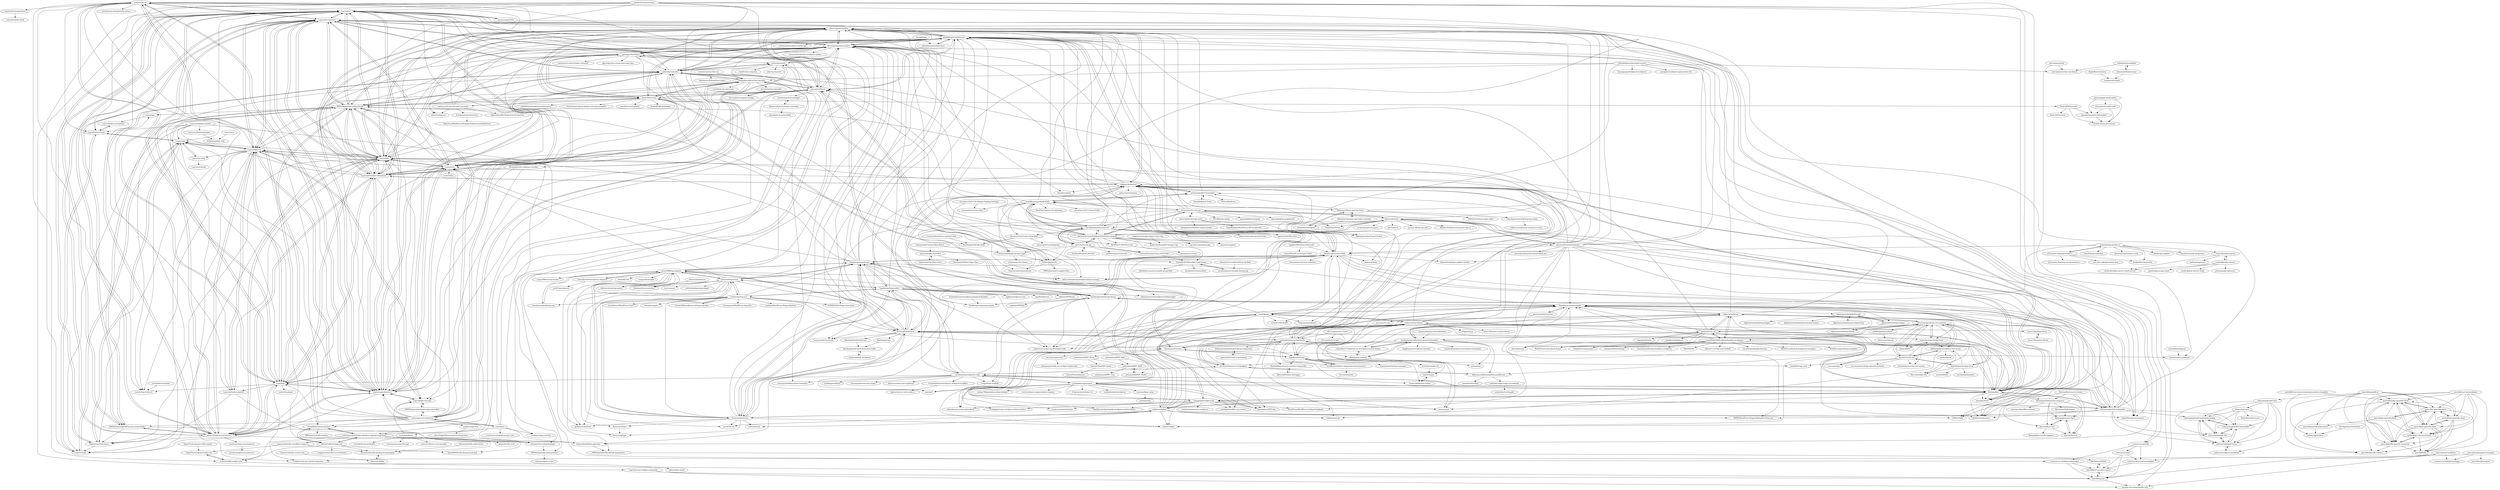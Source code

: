 digraph G {
"TypistTech/vagrant-trellis-cert" -> "creame/trellis-simple-sync"
"johnbillion/extended-cpts" -> "StoutLogic/acf-builder"
"johnbillion/extended-cpts" -> "johnbillion/extended-taxos"
"johnbillion/extended-cpts" -> "darrenjacoby/intervention"
"johnbillion/extended-cpts" -> "cedaro/satispress" ["e"=1]
"johnbillion/extended-cpts" -> "deliciousbrains/wp-background-processing" ["e"=1]
"johnbillion/extended-cpts" -> "htmlburger/carbon-fields"
"johnbillion/extended-cpts" -> "jjgrainger/PostTypes"
"johnbillion/extended-cpts" -> "Log1x/poet"
"johnbillion/extended-cpts" -> "johnbillion/wp_mail" ["e"=1]
"johnbillion/extended-cpts" -> "johnbillion/query-monitor" ["e"=1]
"johnbillion/extended-cpts" -> "Log1x/acf-composer"
"johnbillion/extended-cpts" -> "samrap/acf-fluent"
"johnbillion/extended-cpts" -> "Log1x/navi"
"johnbillion/extended-cpts" -> "humanmade/Mercator" ["e"=1]
"johnbillion/extended-cpts" -> "sc0ttkclark/wordpress-fields-api" ["e"=1]
"Log1x/sage-directives" -> "Log1x/acf-composer"
"Log1x/sage-directives" -> "Log1x/sage-svg"
"Log1x/sage-directives" -> "Log1x/poet"
"Log1x/sage-directives" -> "Log1x/navi"
"Log1x/sage-directives" -> "MWDelaney/sage-acf-wp-blocks"
"Log1x/sage-directives" -> "roots/bud"
"Log1x/sage-directives" -> "soberwp/controller"
"Log1x/sage-directives" -> "generoi/sage-woocommerce"
"Log1x/sage-directives" -> "Log1x/blade-svg-sage"
"Log1x/sage-directives" -> "Log1x/acf-builder-cheatsheet"
"Log1x/sage-directives" -> "Log1x/pagi"
"Log1x/sage-directives" -> "roots/acorn"
"Log1x/sage-directives" -> "roots/trellis-cli"
"Log1x/sage-directives" -> "Log1x/crumb"
"Log1x/sage-directives" -> "StoutLogic/acf-builder"
"MWDelaney/sage-acf-wp-blocks" -> "MWDelaney/sage-advanced-custom-fields"
"MWDelaney/sage-acf-wp-blocks" -> "Log1x/acf-composer"
"MWDelaney/sage-acf-wp-blocks" -> "Log1x/sage-directives"
"MWDelaney/sage-acf-wp-blocks" -> "Log1x/poet"
"MWDelaney/sage-acf-wp-blocks" -> "Log1x/navi"
"MWDelaney/sage-acf-wp-blocks" -> "generoi/sage-woocommerce"
"MWDelaney/sage-acf-wp-blocks" -> "StoutLogic/acf-builder"
"MWDelaney/sage-acf-wp-blocks" -> "Log1x/sage-svg"
"MWDelaney/sage-acf-wp-blocks" -> "soberwp/controller"
"MWDelaney/sage-acf-wp-blocks" -> "Log1x/acf-builder-cheatsheet"
"MWDelaney/sage-acf-wp-blocks" -> "roots/bud"
"MWDelaney/sage-acf-wp-blocks" -> "ItinerisLtd/acf-gutenblocks"
"MWDelaney/sage-acf-wp-blocks" -> "roots/sage-woocommerce"
"MWDelaney/sage-acf-wp-blocks" -> "samrap/acf-fluent"
"MWDelaney/sage-acf-wp-blocks" -> "ouun/stage"
"Log1x/sage-svg" -> "Log1x/sage-directives"
"Log1x/sage-svg" -> "Log1x/pagi"
"Log1x/sage-svg" -> "Log1x/poet"
"Log1x/sage-svg" -> "Log1x/acf-composer"
"Log1x/sage-svg" -> "Log1x/blade-svg-sage"
"Log1x/sage-svg" -> "Log1x/navi"
"Log1x/sage-svg" -> "roots/setup-trellis-cli"
"Log1x/sage-svg" -> "Log1x/sage-html-forms"
"Log1x/sage-svg" -> "Log1x/crumb"
"Log1x/sage-svg" -> "roots/bud"
"Log1x/sage-svg" -> "Log1x/acf-editor-palette"
"Log1x/sage-svg" -> "generoi/sage-woocommerce"
"Log1x/sage-svg" -> "Log1x/wp-smtp"
"Log1x/sage-svg" -> "Log1x/acorn-disable-media-pages"
"Log1x/sage-svg" -> "istogram/wp-api-content-migration"
"htmlburger/wpemerge" -> "htmlburger/wpemerge-theme"
"htmlburger/wpemerge" -> "htmlburger/carbon-fields"
"htmlburger/wpemerge" -> "TypeRocket/typerocket"
"htmlburger/wpemerge" -> "htmlburger/wpemerge-plugin"
"htmlburger/wpemerge" -> "lukecav/awesome-wp-developer-tools" ["e"=1]
"htmlburger/wpemerge" -> "themosis/framework"
"htmlburger/wpemerge" -> "StoutLogic/acf-builder"
"htmlburger/wpemerge" -> "Rareloop/lumberjack"
"htmlburger/wpemerge" -> "darrenjacoby/intervention"
"htmlburger/wpemerge" -> "Brain-WP/Cortex"
"htmlburger/wpemerge" -> "themosis/themosis"
"htmlburger/wpemerge" -> "tareq1988/wp-eloquent"
"htmlburger/wpemerge" -> "johnbillion/extended-cpts"
"htmlburger/wpemerge" -> "Log1x/navi"
"htmlburger/wpemerge" -> "roots/acorn"
"Rareloop/lumberjack-core" -> "Rareloop/lumberjack-bedrock-installer"
"mindkomm/timber-integration-woocommerce" -> "mindkomm/timmy"
"mindkomm/timber-integration-woocommerce" -> "Eworm/template"
"vinkla/wordplate" -> "vinkla/extended-acf"
"vinkla/wordplate" -> "johnbillion/extended-cpts"
"vinkla/wordplate" -> "roots/bedrock" ["e"=1]
"vinkla/wordplate" -> "flyntwp/flynt"
"vinkla/wordplate" -> "timber/timber" ["e"=1]
"vinkla/wordplate" -> "themosis/themosis"
"vinkla/wordplate" -> "darrenjacoby/intervention"
"vinkla/wordplate" -> "corcel/corcel" ["e"=1]
"vinkla/wordplate" -> "StoutLogic/acf-builder"
"vinkla/wordplate" -> "WPBP/WordPress-Plugin-Boilerplate-Powered" ["e"=1]
"vinkla/wordplate" -> "digitoimistodude/air-light"
"vinkla/wordplate" -> "johnbillion/query-monitor" ["e"=1]
"vinkla/wordplate" -> "vinkla/headache"
"vinkla/wordplate" -> "CMB2/CMB2" ["e"=1]
"vinkla/wordplate" -> "tareq1988/wp-eloquent"
"Rareloop/lumberjack-bedrock-installer" -> "chadanuk/dusk-wordpress"
"djboris88/timber-debugger" -> "NielsdeBlaauw/query-monitor-twig-profile"
"flyntwp/flynt" -> "digitoimistodude/air-light"
"flyntwp/flynt" -> "timber/starter-theme"
"flyntwp/flynt" -> "palmiak/timber-acf-wp-blocks"
"flyntwp/flynt" -> "StoutLogic/acf-builder"
"flyntwp/flynt" -> "Rareloop/lumberjack"
"flyntwp/flynt" -> "infinum/eightshift-boilerplate"
"flyntwp/flynt" -> "vinkla/extended-acf"
"flyntwp/flynt" -> "vinkla/wordplate"
"flyntwp/flynt" -> "swashata/wp-webpack-script"
"flyntwp/flynt" -> "WebDevStudios/wd_s" ["e"=1]
"flyntwp/flynt" -> "wpengine/frost" ["e"=1]
"flyntwp/flynt" -> "flyntwp/acf-field-group-composer"
"flyntwp/flynt" -> "luangjokaj/wordpressify"
"flyntwp/flynt" -> "htmlburger/wpemerge-theme"
"flyntwp/flynt" -> "wprig/wprig" ["e"=1]
"palmiak/timber-acf-wp-blocks" -> "mindkomm/timmy"
"palmiak/timber-acf-wp-blocks" -> "45-North-Ventures-LLC/jackpine"
"palmiak/timber-acf-wp-blocks" -> "flyntwp/flynt"
"palmiak/timber-acf-wp-blocks" -> "NielsdeBlaauw/query-monitor-twig-profile"
"palmiak/timber-acf-wp-blocks" -> "StoutLogic/acf-builder"
"palmiak/timber-acf-wp-blocks" -> "vinkla/extended-acf"
"palmiak/timber-acf-wp-blocks" -> "mindkomm/timber-integration-woocommerce"
"palmiak/timber-acf-wp-blocks" -> "timber/debug-bar-timber"
"palmiak/timber-acf-wp-blocks" -> "timber/starter-theme"
"palmiak/timber-acf-wp-blocks" -> "Upstatement/routes"
"palmiak/timber-acf-wp-blocks" -> "kellymears/tailwind-gutenberg-components"
"palmiak/timber-acf-wp-blocks" -> "Rareloop/lumberjack"
"palmiak/timber-acf-wp-blocks" -> "MWDelaney/sage-acf-wp-blocks"
"palmiak/timber-acf-wp-blocks" -> "acf-extended/ACF-Extended"
"timber/sugar" -> "timber/debug-bar-timber"
"swashata/wp-webpack-script" -> "45-North-Ventures-LLC/jackpine"
"swashata/wp-webpack-script" -> "jaredpalmer/presspack"
"swashata/wp-webpack-script" -> "10up/theme-scaffold" ["e"=1]
"swashata/wp-webpack-script" -> "roots/bud"
"swashata/wp-webpack-script" -> "zackify/gutenblock" ["e"=1]
"swashata/wp-webpack-script" -> "flyntwp/flynt"
"swashata/wp-webpack-script" -> "infinum/eightshift-boilerplate"
"swashata/wp-webpack-script" -> "StoutLogic/acf-builder"
"swashata/wp-webpack-script" -> "brandonkramer/wordpress-webpack-workflow"
"swashata/wp-webpack-script" -> "htmlburger/wpemerge"
"swashata/wp-webpack-script" -> "htmlburger/wpemerge-theme"
"swashata/wp-webpack-script" -> "stevegrunwell/wp-cache-remember" ["e"=1]
"swashata/wp-webpack-script" -> "humanmade/react-wp-scripts" ["e"=1]
"swashata/wp-webpack-script" -> "devloco/create-react-wptheme" ["e"=1]
"swashata/wp-webpack-script" -> "vinkla/extended-acf"
"roots/acorn" -> "roots/bud"
"roots/acorn" -> "Log1x/acf-composer"
"roots/acorn" -> "Log1x/sage-directives"
"roots/acorn" -> "Log1x/navi"
"roots/acorn" -> "StoutLogic/acf-builder"
"roots/acorn" -> "roots/trellis-cli"
"roots/acorn" -> "Log1x/poet"
"roots/acorn" -> "soberwp/controller"
"roots/acorn" -> "Log1x/acf-builder-cheatsheet"
"roots/acorn" -> "MWDelaney/sage-acf-wp-blocks"
"roots/acorn" -> "johnbillion/extended-cpts"
"roots/acorn" -> "generoi/sage-woocommerce"
"roots/acorn" -> "darrenjacoby/intervention"
"roots/acorn" -> "Log1x/sage-svg"
"roots/acorn" -> "roots/trellis" ["e"=1]
"Log1x/navi" -> "Log1x/acf-composer"
"Log1x/navi" -> "Log1x/poet"
"Log1x/navi" -> "Log1x/sage-directives"
"Log1x/navi" -> "Log1x/sage-svg"
"Log1x/navi" -> "MWDelaney/sage-acf-wp-blocks"
"Log1x/navi" -> "Log1x/acf-builder-cheatsheet"
"Log1x/navi" -> "generoi/sage-woocommerce"
"Log1x/navi" -> "Log1x/pagi"
"Log1x/navi" -> "Log1x/sage-html-forms"
"Log1x/navi" -> "roots/acorn"
"Log1x/navi" -> "StoutLogic/acf-builder"
"Log1x/navi" -> "darrenjacoby/intervention"
"Log1x/navi" -> "roots/bud"
"Log1x/navi" -> "Log1x/crumb"
"Log1x/navi" -> "Log1x/acf-editor-palette"
"clarifynl/responsive-pics" -> "Log1x/acf-editor-palette"
"clarifynl/responsive-pics" -> "Log1x/envoyer-deploy-commands"
"clarifynl/responsive-pics" -> "Log1x/modern-login"
"clarifynl/responsive-pics" -> "Log1x/navi"
"clarifynl/responsive-pics" -> "Log1x/sage-directives"
"clarifynl/responsive-pics" -> "Log1x/poet"
"clarifynl/responsive-pics" -> "conduit-innovation/gorilla-claw"
"clarifynl/responsive-pics" -> "talss89/sprout"
"clarifynl/responsive-pics" -> "roots/acorn-prettify"
"clarifynl/responsive-pics" -> "MWDelaney/sage-fonts-preload"
"ffraenz/private-composer-installer" -> "PhilippBaschke/acf-pro-installer"
"ffraenz/private-composer-installer" -> "Log1x/sage-directives"
"ffraenz/private-composer-installer" -> "valentinocossar/trellis-database-uploads-migration"
"ffraenz/private-composer-installer" -> "Log1x/acf-builder-cheatsheet"
"qtranslate/qtranslate-xt" -> "qTranslate-Team/qtranslate-x"
"qtranslate/qtranslate-xt" -> "VaLeXaR/wp-multilang"
"qtranslate/qtranslate-xt" -> "htmlburger/carbon-fields"
"qtranslate/qtranslate-xt" -> "qtranslate/qtranslate-x-orig"
"qtranslate/qtranslate-xt" -> "funkjedi/acf-qtranslate"
"qtranslate/qtranslate-xt" -> "afragen/git-updater" ["e"=1]
"qtranslate/qtranslate-xt" -> "rosell-dk/webp-express"
"qtranslate/qtranslate-xt" -> "digitoimistodude/air-light"
"qtranslate/qtranslate-xt" -> "hyyan/woo-poly-integration"
"coderella2117/tailwind-css-wordpress-starter-theme" -> "cjkoepke/wp-tailwind"
"coderella2117/tailwind-css-wordpress-starter-theme" -> "mishterk/wp-tailwindcss-theme-boilerplate"
"cjkoepke/wp-tailwind" -> "coderella2117/tailwind-css-wordpress-starter-theme"
"cjkoepke/wp-tailwind" -> "mishterk/wp-tailwindcss-theme-boilerplate"
"cjkoepke/wp-tailwind" -> "joshuaiz/air"
"cjkoepke/wp-tailwind" -> "45-North-Ventures-LLC/jackpine"
"kellymears/tailwind-gutenberg-components" -> "generoi/tailwindcss-gutenberg"
"timothyjensen/acf-field-group-values" -> "robincornett/leaven-responsive-menu"
"wp-papi/papi" -> "johnbillion/extended-taxos"
"wp-papi/papi" -> "darrenjacoby/intervention"
"htmlburger/wpemerge-theme" -> "htmlburger/wpemerge"
"htmlburger/wpemerge-theme" -> "htmlburger/wpemerge-plugin"
"htmlburger/wpemerge-theme" -> "htmlburger/carbon-fields"
"htmlburger/wpemerge-theme" -> "10up/theme-scaffold" ["e"=1]
"htmlburger/wpemerge-theme" -> "lukecav/awesome-wp-developer-tools" ["e"=1]
"htmlburger/wpemerge-theme" -> "digitoimistodude/air-light"
"htmlburger/wpemerge-theme" -> "jjgrainger/PostTypes"
"lazymozek/gulp-with-tailwindcss" -> "mishterk/wp-tailwindcss-theme-boilerplate"
"anthonybudd/WP_Route" -> "SamuelTissot/WP_Route"
"anthonybudd/WP_Route" -> "anthonybudd/WP_AJAX"
"digitoimistodude/dudestack" -> "digitoimistodude/air-helper"
"digitoimistodude/dudestack" -> "digitoimistodude/devpackages"
"digitoimistodude/dudestack" -> "digitoimistodude/dudestack-instructions"
"digitoimistodude/dudestack" -> "digitoimistodude/macos-lemp-setup"
"digitoimistodude/dudestack" -> "digitoimistodude/air-blocks"
"tombenner/wp-mvc" -> "iandunn/WordPress-Plugin-Skeleton" ["e"=1]
"tombenner/wp-mvc" -> "getherbert/herbert" ["e"=1]
"tombenner/wp-mvc" -> "themosis/framework"
"tombenner/wp-mvc" -> "tareq1988/wp-eloquent"
"tombenner/wp-mvc" -> "themosis/themosis"
"tombenner/wp-mvc" -> "TypeRocket/typerocket"
"tombenner/wp-mvc" -> "wecodemore/WordPress-Gear" ["e"=1]
"tombenner/wp-mvc" -> "brandonwamboldt/wp-orm"
"tombenner/wp-mvc" -> "Upstatement/routes"
"tombenner/wp-mvc" -> "10quality/wpmvc"
"tombenner/wp-mvc" -> "htmlburger/wpemerge"
"tombenner/wp-mvc" -> "TGMPA/TGM-Plugin-Activation" ["e"=1]
"tombenner/wp-mvc" -> "tareq1988/wordpress-settings-api-class" ["e"=1]
"tombenner/wp-mvc" -> "humanmade/WordPress-Importer" ["e"=1]
"tombenner/wp-mvc" -> "Rareloop/lumberjack"
"Log1x/acf-builder-cheatsheet" -> "Log1x/acf-composer"
"Log1x/acf-builder-cheatsheet" -> "StoutLogic/acf-builder"
"Log1x/acf-builder-cheatsheet" -> "Log1x/navi"
"Log1x/acf-builder-cheatsheet" -> "Log1x/poet"
"Log1x/acf-builder-cheatsheet" -> "Log1x/sage-directives"
"Log1x/acf-builder-cheatsheet" -> "Log1x/sage-svg"
"Log1x/acf-builder-cheatsheet" -> "MWDelaney/sage-acf-wp-blocks"
"Log1x/acf-builder-cheatsheet" -> "roots/bud"
"Log1x/acf-builder-cheatsheet" -> "generoi/sage-woocommerce"
"Log1x/acf-builder-cheatsheet" -> "samrap/acf-fluent"
"Log1x/acf-builder-cheatsheet" -> "Log1x/pagi"
"Log1x/acf-builder-cheatsheet" -> "vinkla/extended-acf"
"Log1x/acf-builder-cheatsheet" -> "roots/acorn"
"Log1x/acf-builder-cheatsheet" -> "johnbillion/extended-cpts"
"Log1x/acf-builder-cheatsheet" -> "Log1x/blade-svg-sage"
"roots/trellis-cli" -> "roots/setup-trellis-cli"
"roots/trellis-cli" -> "roots/bud"
"roots/trellis-cli" -> "MWDelaney/trellis-github-deployment"
"roots/trellis-cli" -> "steenbergen-design/trellis-action"
"roots/trellis-cli" -> "pixelcollective/gardener"
"roots/trellis-cli" -> "louim/bedrock-site-protect"
"roots/trellis-cli" -> "Log1x/sage-directives"
"roots/trellis-cli" -> "Log1x/modern-login"
"roots/trellis-cli" -> "Xilonz/trellis-backup-role"
"roots/trellis-cli" -> "Log1x/poet"
"roots/trellis-cli" -> "Log1x/sage-svg"
"roots/trellis-cli" -> "alwaysblank/blade-generate"
"roots/trellis-cli" -> "Log1x/acf-composer"
"roots/trellis-cli" -> "creame/trellis-simple-sync"
"johnbillion/extended-taxos" -> "johnbillion/extended-cpts"
"roots/wordpress" -> "alwaysblank/blade-generate"
"roots/wordpress" -> "roots/wordpress-core-installer" ["e"=1]
"roots/wordpress" -> "roots/bedrock-autoloader" ["e"=1]
"roots/wordpress" -> "Log1x/blade-svg-sage"
"roots/wordpress" -> "roots/wp-password-bcrypt" ["e"=1]
"brandonwamboldt/wp-orm" -> "tareq1988/wp-eloquent"
"themosis/framework" -> "themosis/themosis"
"themosis/framework" -> "themosis/theme"
"themosis/framework" -> "htmlburger/wpemerge"
"themosis/framework" -> "getherbert/herbert" ["e"=1]
"themosis/framework" -> "themosis/plugin"
"themosis/framework" -> "tareq1988/wp-eloquent"
"themosis/framework" -> "TypeRocket/typerocket"
"themosis/framework" -> "darrenjacoby/intervention"
"themosis/framework" -> "themosis/documentation"
"themosis/framework" -> "tombenner/wp-mvc"
"themosis/framework" -> "roots/acorn"
"themosis/framework" -> "Rareloop/lumberjack"
"themosis/framework" -> "outlandishideas/wpackagist" ["e"=1]
"themosis/framework" -> "deliciousbrains/wp-queue" ["e"=1]
"themosis/framework" -> "snicco/snicco" ["e"=1]
"roots/sage-woocommerce" -> "soberwp/controller"
"roots/sage-woocommerce" -> "MWDelaney/sage-acf-wp-blocks"
"roots/sage-woocommerce" -> "MWDelaney/sage-bootstrap4-navwalker"
"roots/sage-woocommerce" -> "MWDelaney/sage-advanced-custom-fields"
"roots/sage-woocommerce" -> "cpuldev/sage-woo"
"roots/sage-woocommerce" -> "Log1x/blade-svg-sage"
"roots/sage-woocommerce" -> "Log1x/sage-directives"
"roots/sage-woocommerce" -> "roots/docs"
"roots/sage-woocommerce" -> "louim/bedrock-site-protect"
"roots/sage-woocommerce" -> "Log1x/navi"
"roots/sage-woocommerce" -> "generoi/sage-woocommerce"
"roots/sage-woocommerce" -> "roots/trellis-cli"
"roots/sage-woocommerce" -> "roots/bud"
"roots/sage-woocommerce" -> "roots/acorn"
"roots/sage-woocommerce" -> "Log1x/acf-composer"
"MWDelaney/sage-bootstrap4-navwalker" -> "Log1x/blade-svg-sage"
"MWDelaney/sage-bootstrap4-navwalker" -> "roots/sage-woocommerce"
"Upstatement/jigsaw" -> "Upstatement/zoneboard"
"MWDelaney/sage-advanced-custom-fields" -> "MWDelaney/sage-acf-wp-blocks"
"MWDelaney/sage-advanced-custom-fields" -> "Log1x/poet"
"MWDelaney/sage-advanced-custom-fields" -> "generoi/sage-woocommerce"
"MWDelaney/sage-advanced-custom-fields" -> "Log1x/sage-html-forms"
"MWDelaney/sage-advanced-custom-fields" -> "alwaysblank/blade-generate"
"MWDelaney/sage-advanced-custom-fields" -> "Log1x/acf-composer"
"joppuyo/acf-image-aspect-ratio-crop" -> "andersthorborg/ACF-Image-Crop"
"themosis/theme" -> "themosis/plugin"
"pivvenit/acf-pro-installer" -> "pivvenit/acf-composer-bridge"
"creame/trellis-simple-sync" -> "TypistTech/vagrant-trellis-cert"
"creame/trellis-simple-sync" -> "2kloc/trellis-monit"
"ItinerisLtd/tiller" -> "ItinerisLtd/trellis-backup-during-deploy"
"generaxion/axio-starter" -> "aucor/aucor-core"
"generaxion/axio-starter" -> "digitoimistodude/air-light"
"generoi/tailwindcss-gutenberg" -> "kellymears/tailwind-gutenberg-components"
"pivvenit/acf-composer-bridge" -> "pivvenit/acf-pro-installer"
"cpuldev/sage-woo" -> "mtx-z/Sage9-Woocommerce-Integration"
"mikaelmattsson/blade" -> "ekandreas/bladerunner"
"mikaelmattsson/blade" -> "zach-adams/cutlass-wp-theme"
"infinum/eightshift-frontend-libs" -> "infinum/eightshift-libs"
"infinum/eightshift-frontend-libs" -> "infinum/eightshift-forms"
"infinum/eightshift-frontend-libs" -> "infinum/eightshift-boilerplate-plugin"
"danielroe/trellis-valet-driver" -> "ItinerisLtd/trellis-backup-during-deploy"
"timber/debug-bar-timber" -> "timber/sugar"
"typisttech/trellis-cloudflare-origin-ca" -> "ItinerisLtd/trellis-backup-during-deploy"
"typisttech/trellis-cloudflare-origin-ca" -> "TypistTech/vagrant-trellis-cert"
"Log1x/acf-field-boilerplate" -> "kellymears/tiny-mde"
"pixelcollective/gardener" -> "roots/wp-blade-check"
"themosis/bookstore" -> "themosis/documentation"
"SamuelTissot/WP_Route" -> "SamuelTissot/bqueue"
"chadanuk/dusk-wordpress" -> "Rareloop/lumberjack-bedrock-installer"
"TypistTech/vagrant-trellis-sequel" -> "TypistTech/vagrant-trellis-cert"
"infinum/eightshift-libs" -> "infinum/eightshift-frontend-libs"
"infinum/eightshift-libs" -> "infinum/eightshift-boilerplate-plugin"
"infinum/eightshift-libs" -> "infinum/eightshift-forms"
"infinum/eightshift-boilerplate-plugin" -> "infinum/eightshift-libs"
"infinum/eightshift-boilerplate-plugin" -> "infinum/eightshift-forms"
"infinum/eightshift-boilerplate-plugin" -> "infinum/eightshift-frontend-libs"
"ItinerisLtd/trellis-backup-during-deploy" -> "ItinerisLtd/tiller"
"Log1x/wp-smtp" -> "Log1x/pagi"
"Log1x/wp-smtp" -> "Log1x/acf-blocks"
"Log1x/acf-composer" -> "Log1x/poet"
"Log1x/acf-composer" -> "Log1x/sage-directives"
"Log1x/acf-composer" -> "Log1x/acf-builder-cheatsheet"
"Log1x/acf-composer" -> "Log1x/navi"
"Log1x/acf-composer" -> "MWDelaney/sage-acf-wp-blocks"
"Log1x/acf-composer" -> "Log1x/sage-svg"
"Log1x/acf-composer" -> "StoutLogic/acf-builder"
"Log1x/acf-composer" -> "roots/bud"
"Log1x/acf-composer" -> "generoi/sage-woocommerce"
"Log1x/acf-composer" -> "roots/acorn"
"Log1x/acf-composer" -> "soberwp/controller"
"Log1x/acf-composer" -> "darrenjacoby/intervention"
"Log1x/acf-composer" -> "MWDelaney/sage-advanced-custom-fields"
"Log1x/acf-composer" -> "roots/trellis-cli"
"Log1x/acf-composer" -> "samrap/acf-fluent"
"Log1x/poet" -> "Log1x/acf-composer"
"Log1x/poet" -> "Log1x/sage-directives"
"Log1x/poet" -> "Log1x/navi"
"Log1x/poet" -> "Log1x/sage-svg"
"Log1x/poet" -> "Log1x/sage-html-forms"
"Log1x/poet" -> "MWDelaney/sage-acf-wp-blocks"
"Log1x/poet" -> "Log1x/pagi"
"Log1x/poet" -> "MWDelaney/sage-advanced-custom-fields"
"Log1x/poet" -> "roots/bud"
"Log1x/poet" -> "Log1x/acf-builder-cheatsheet"
"Log1x/poet" -> "roots/palette-webpack-plugin"
"Log1x/poet" -> "strarsis/sage10-fse"
"Log1x/poet" -> "Log1x/modern-login"
"Log1x/poet" -> "Log1x/crumb"
"Log1x/poet" -> "generoi/sage-woocommerce"
"navidkashani/awesome-acf" -> "lukecav/awesome-gravity-forms" ["e"=1]
"navidkashani/awesome-acf" -> "AdvancedCustomFields/acf-field-type-template"
"navidkashani/awesome-acf" -> "mcguffin/acf-quickedit-fields"
"navidkashani/awesome-acf" -> "times/acf-to-wp-api"
"navidkashani/awesome-acf" -> "samrap/acf-fluent"
"navidkashani/awesome-acf" -> "kevinruscoe/acf-star-rating-field"
"navidkashani/awesome-acf" -> "johnbillion/extended-cpts"
"navidkashani/awesome-acf" -> "StoutLogic/acf-builder"
"navidkashani/awesome-acf" -> "deliciousbrains/wp-image-processing-queue" ["e"=1]
"navidkashani/awesome-acf" -> "darrenjacoby/intervention"
"navidkashani/awesome-acf" -> "wp-shortcake/shortcake" ["e"=1]
"navidkashani/awesome-acf" -> "stormuk/Gravity-Forms-ACF-Field"
"navidkashani/awesome-acf" -> "poststatus/wptest" ["e"=1]
"navidkashani/awesome-acf" -> "humanmade/Mercator" ["e"=1]
"navidkashani/awesome-acf" -> "folbert/fewbricks"
"roots/bud" -> "Log1x/sage-directives"
"roots/bud" -> "roots/acorn"
"roots/bud" -> "roots/trellis-cli"
"roots/bud" -> "Log1x/sage-svg"
"roots/bud" -> "Log1x/poet"
"roots/bud" -> "Log1x/acf-composer"
"roots/bud" -> "generoi/sage-woocommerce"
"roots/bud" -> "MWDelaney/sage-acf-wp-blocks"
"roots/bud" -> "Log1x/navi"
"roots/bud" -> "Log1x/acf-builder-cheatsheet"
"roots/bud" -> "roots/vite-plugin"
"roots/bud" -> "roots/setup-trellis-cli"
"roots/bud" -> "istogram/wp-api-content-migration"
"roots/bud" -> "soberwp/controller"
"roots/bud" -> "Log1x/acf-editor-palette"
"NielsdeBlaauw/query-monitor-twig-profile" -> "djboris88/timber-debugger"
"TypeRocket/typerocket" -> "htmlburger/wpemerge"
"TypeRocket/typerocket" -> "Rareloop/lumberjack"
"TypeRocket/typerocket" -> "TypeRocket/core"
"TypeRocket/typerocket" -> "themosis/themosis"
"TypeRocket/typerocket" -> "themosis/framework"
"TypeRocket/typerocket" -> "lukecav/awesome-wp-developer-tools" ["e"=1]
"TypeRocket/typerocket" -> "StoutLogic/acf-builder"
"TypeRocket/typerocket" -> "humanmade/Cavalcade" ["e"=1]
"TypeRocket/typerocket" -> "htmlburger/wpemerge-theme"
"TypeRocket/typerocket" -> "rjjakes/wordpress-orm"
"TypeRocket/typerocket" -> "alleyinteractive/wordpress-fieldmanager" ["e"=1]
"TypeRocket/typerocket" -> "swashata/wp-webpack-script"
"TypeRocket/typerocket" -> "htmlburger/carbon-fields"
"TypeRocket/typerocket" -> "tombenner/wp-mvc"
"TypeRocket/typerocket" -> "wpbones/WPBones"
"times/acf-to-wp-api" -> "PanMan/WP-JSON-API-ACF"
"times/acf-to-wp-api" -> "jacklenox/picard-present" ["e"=1]
"times/acf-to-wp-api" -> "humanmade/page-for-post-type"
"times/acf-to-wp-api" -> "navidkashani/awesome-acf"
"times/acf-to-wp-api" -> "stormuk/Gravity-Forms-ACF-Field"
"times/acf-to-wp-api" -> "tybruffy/ACF-Reusable-Field-Group"
"times/acf-to-wp-api" -> "AdvancedCustomFields/acf-field-type-template"
"Log1x/sage-html-forms" -> "Log1x/pagi"
"Log1x/sage-html-forms" -> "Log1x/crumb"
"Log1x/sage-html-forms" -> "Log1x/poet"
"tailpress/tailpress" -> "gregsullivan/_tw"
"tailpress/tailpress" -> "mishterk/wp-tailwindcss-theme-boilerplate"
"tailpress/tailpress" -> "digitoimistodude/air-light"
"tailpress/tailpress" -> "flyntwp/flynt"
"tailpress/tailpress" -> "wpperformance/press-wind"
"tailpress/tailpress" -> "cjkoepke/wp-tailwind"
"tailpress/tailpress" -> "wpengine/frost" ["e"=1]
"tailpress/tailpress" -> "WebDevStudios/wd_s" ["e"=1]
"tailpress/tailpress" -> "LearnWebCode/brads-boilerplate-wordpress"
"tailpress/tailpress" -> "lukeraymonddowning/MountainBreeze"
"tailpress/tailpress" -> "blonestar/wp-theme-vite-tailwind"
"tailpress/tailpress" -> "StoutLogic/acf-builder"
"tailpress/tailpress" -> "ahmadawais/WPGulp" ["e"=1]
"tailpress/tailpress" -> "coderella2117/tailwind-css-wordpress-starter-theme"
"tailpress/tailpress" -> "Log1x/acf-composer"
"qTranslate-Team/qtranslate-x" -> "qtranslate/qtranslate-xt"
"qTranslate-Team/qtranslate-x" -> "not-only-code/qtranslate-slug"
"qTranslate-Team/qtranslate-x" -> "qTranslate-Team/wp-seo-qtranslate-x"
"qTranslate-Team/qtranslate-x" -> "funkjedi/acf-qtranslate"
"45-North-Ventures-LLC/jackpine" -> "lukeraymonddowning/MountainBreeze"
"45-North-Ventures-LLC/jackpine" -> "palmiak/timber-acf-wp-blocks"
"45-North-Ventures-LLC/jackpine" -> "swashata/wp-webpack-script"
"zach-adams/sprig" -> "Upstatement/zoneboard"
"zach-adams/sprig" -> "zach-adams/cutlass-wp-theme"
"themosis/themosis" -> "themosis/framework"
"themosis/themosis" -> "htmlburger/wpemerge"
"themosis/themosis" -> "Rareloop/lumberjack"
"themosis/themosis" -> "getherbert/herbert" ["e"=1]
"themosis/themosis" -> "vinkla/wordplate"
"themosis/themosis" -> "corcel/corcel" ["e"=1]
"themosis/themosis" -> "TypeRocket/typerocket"
"themosis/themosis" -> "tareq1988/wp-eloquent"
"themosis/themosis" -> "darrenjacoby/intervention"
"themosis/themosis" -> "themosis/plugin"
"themosis/themosis" -> "timber/timber" ["e"=1]
"themosis/themosis" -> "themosis/theme"
"themosis/themosis" -> "johnbillion/extended-cpts"
"themosis/themosis" -> "roots/bedrock" ["e"=1]
"themosis/themosis" -> "htmlburger/carbon-fields"
"questdb/questdb.io" -> "questdb/nodejs-questdb-client"
"questdb/questdb.io" -> "solanav/questdb-rs"
"questdb/questdb.io" -> "questdb/questdb-kubernetes"
"questdb/questdb.io" -> "questdb/c-questdb-client"
"questdb/questdb.io" -> "questdb/kafka-questdb-connector"
"questdb/questdb.io" -> "questdb/net-questdb-client"
"questdb/questdb.io" -> "questdb/go-questdb-client"
"questdb/questdb.io" -> "infinum/eightshift-docs"
"infinum/eightshift-forms" -> "infinum/eightshift-boilerplate-plugin"
"infinum/eightshift-forms" -> "infinum/eightshift-frontend-libs"
"infinum/eightshift-forms" -> "infinum/eightshift-libs"
"infinum/eightshift-forms" -> "infinum/wordpress-handbook"
"andrefelipe/vite-php-setup" -> "kucrut/vite-for-wp"
"andrefelipe/vite-php-setup" -> "8bit-echo/sage-vite"
"andrefelipe/vite-php-setup" -> "blonestar/wp-theme-vite-tailwind"
"andrefelipe/vite-php-setup" -> "idleberg/php-wordpress-vite-assets"
"andrefelipe/vite-php-setup" -> "wp-bond/boilerplate"
"andrefelipe/vite-php-setup" -> "wp-bond/bond"
"acf-extended/ACF-Extended" -> "vinkla/extended-acf"
"acf-extended/ACF-Extended" -> "RostiMelk/ACF-Tools"
"acf-extended/ACF-Extended" -> "StoutLogic/acf-builder"
"acf-extended/ACF-Extended" -> "mcguffin/acf-quickedit-fields"
"acf-extended/ACF-Extended" -> "Pilot-in/PiloPress"
"Log1x/acf-phone-number" -> "Log1x/pagi"
"Log1x/acf-phone-number" -> "Log1x/modern-login"
"Log1x/acf-phone-number" -> "Log1x/sage-svg"
"Log1x/acf-phone-number" -> "Log1x/acf-field-boilerplate"
"Log1x/acf-phone-number" -> "roots/palette-webpack-plugin"
"Log1x/acf-phone-number" -> "roots/setup-trellis-cli"
"Log1x/acf-phone-number" -> "Log1x/crumb"
"Brain-WP/Cortex" -> "samrap/acf-fluent"
"Brain-WP/Cortex" -> "darrenjacoby/intervention"
"Brain-WP/Cortex" -> "MWDelaney/sage-acf-wp-blocks"
"Brain-WP/Cortex" -> "johnbillion/extended-template-parts" ["e"=1]
"Brain-WP/Cortex" -> "Brain-WP/Hierarchy"
"Brain-WP/Cortex" -> "StoutLogic/acf-builder"
"Brain-WP/Cortex" -> "PrimeTimeCode/wp-plugin-activation-manifest"
"Brain-WP/Cortex" -> "wecodemore/wpstarter" ["e"=1]
"Brain-WP/Cortex" -> "jjgrainger/PostTypes"
"Brain-WP/Cortex" -> "johnbillion/extended-cpts"
"Brain-WP/Cortex" -> "Upstatement/routes"
"Brain-WP/Cortex" -> "PhilippBaschke/acf-pro-installer"
"Brain-WP/Cortex" -> "aaemnnosttv/wp-cli-valet-command"
"Brain-WP/Cortex" -> "deliciousbrains/wp-background-processing" ["e"=1]
"Brain-WP/Cortex" -> "Brain-WP/BrainMonkey" ["e"=1]
"mishterk/wp-tailwindcss-theme-boilerplate" -> "cjkoepke/wp-tailwind"
"mishterk/wp-tailwindcss-theme-boilerplate" -> "mishterk/wp-laravel-mix-theme-boilerplate"
"mishterk/wp-tailwindcss-theme-boilerplate" -> "tailpress/tailpress"
"mishterk/wp-tailwindcss-theme-boilerplate" -> "coderella2117/tailwind-css-wordpress-starter-theme"
"mishterk/wp-tailwindcss-theme-boilerplate" -> "joshuaiz/air"
"mishterk/wp-tailwindcss-theme-boilerplate" -> "digitoimistodude/air-light"
"mishterk/wp-tailwindcss-theme-boilerplate" -> "knightspore/wordpress-tailwind"
"mishterk/wp-tailwindcss-theme-boilerplate" -> "45-North-Ventures-LLC/jackpine"
"mishterk/wp-tailwindcss-theme-boilerplate" -> "gregsullivan/_tw"
"mishterk/wp-tailwindcss-theme-boilerplate" -> "flyntwp/flynt"
"mishterk/wp-tailwindcss-theme-boilerplate" -> "lukecav/awesome-wp-developer-tools" ["e"=1]
"mishterk/wp-tailwindcss-theme-boilerplate" -> "lukeraymonddowning/MountainBreeze"
"generoi/sage-woocommerce" -> "Log1x/sage-directives"
"generoi/sage-woocommerce" -> "smarteist/sage-woocommerce"
"generoi/sage-woocommerce" -> "Log1x/sage-svg"
"generoi/sage-woocommerce" -> "MWDelaney/sage-advanced-custom-fields"
"generoi/sage-woocommerce" -> "MWDelaney/sage-acf-wp-blocks"
"generoi/sage-woocommerce" -> "Log1x/navi"
"generoi/sage-woocommerce" -> "Log1x/acf-composer"
"generoi/sage-woocommerce" -> "roots/bud"
"generoi/sage-woocommerce" -> "Log1x/poet"
"generoi/sage-woocommerce" -> "Log1x/sage-html-forms"
"generoi/sage-woocommerce" -> "ouun/stage"
"generoi/sage-woocommerce" -> "soberwp/controller"
"generoi/sage-woocommerce" -> "Log1x/acf-builder-cheatsheet"
"generoi/sage-woocommerce" -> "roots/palette-webpack-plugin"
"PanMan/WP-JSON-API-ACF" -> "times/acf-to-wp-api"
"roots/palette-webpack-plugin" -> "MWDelaney/sage-fonts-preload"
"infinum/eightshift-docs" -> "infinum/eightshift-forms"
"infinum/eightshift-docs" -> "infinum/eightshift-boilerplate-plugin"
"infinum/eightshift-docs" -> "infinum/eightshift-libs"
"infinum/eightshift-docs" -> "infinum/eightshift-frontend-libs"
"infinum/eightshift-docs" -> "infinum/wordpress-handbook"
"infinum/eightshift-docs" -> "dingo-d/wp-pest"
"Upstatement/routes" -> "Upstatement/zoneboard"
"Upstatement/routes" -> "mindkomm/timmy"
"Upstatement/routes" -> "anthonybudd/WP_Route"
"Upstatement/routes" -> "sformisano/jetrouter"
"Upstatement/routes" -> "Brain-WP/Cortex"
"RostiMelk/ACF-Tools" -> "acf-extended/ACF-Extended"
"flyntwp/acf-hide-layout" -> "flyntwp/generator-flynt"
"kevinruscoe/acf-star-rating-field" -> "airesvsg/acf-youtubepicker"
"kevinruscoe/acf-star-rating-field" -> "Kreshnik/acf-divider-field"
"lukeraymonddowning/MountainBreeze" -> "45-North-Ventures-LLC/jackpine"
"lukeraymonddowning/MountainBreeze" -> "alithedeveloper/sage-vue-tailwind"
"lukeraymonddowning/MountainBreeze" -> "weareferal/scrollxp"
"tybruffy/ACF-Reusable-Field-Group" -> "mvpdesign/acf-reusable-field-group"
"tybruffy/ACF-Reusable-Field-Group" -> "Jeradin/acf-website-field"
"tybruffy/ACF-Reusable-Field-Group" -> "theideabureau/acf-reusable-group-field"
"laras126/content-blocks" -> "laras126/yuling-theme"
"ouun/stage" -> "Log1x/modern-acf-options"
"davidgs/QuestNotebook" -> "solanav/questdb-rs"
"alithedeveloper/sage-vue-tailwind" -> "pixelcollective/SageJS"
"roots/clover" -> "kellymears/tiny-mde"
"Log1x/pagi" -> "Log1x/crumb"
"Log1x/pagi" -> "Log1x/wp-smtp"
"Log1x/pagi" -> "Log1x/modern-login"
"Log1x/pagi" -> "Log1x/sage-html-forms"
"Log1x/pagi" -> "Log1x/sage-svg"
"Log1x/pagi" -> "roots/setup-trellis-cli"
"Log1x/modern-login" -> "Log1x/crumb"
"Log1x/modern-login" -> "Log1x/modern-acf-options"
"Log1x/modern-login" -> "Log1x/pagi"
"questdb/questdb-kubernetes" -> "solanav/questdb-rs"
"bainternet/My-Meta-Box" -> "bainternet/Tax-Meta-Class"
"bainternet/My-Meta-Box" -> "bainternet/Admin-Page-Class"
"Log1x/modern-acf-options" -> "Log1x/modern-login"
"ItinerisLtd/tiller-circleci-orb" -> "ItinerisLtd/tiller"
"humanmade/page-for-post-type" -> "stuttter/wp-site-aliases"
"humanmade/page-for-post-type" -> "samrap/acf-fluent"
"humanmade/page-for-post-type" -> "folbert/fewbricks"
"Hube2/acf-post2post" -> "Hube2/acf-filters-and-functions"
"Hube2/acf-post2post" -> "gillesgoetsch/acf-smart-button"
"gregsullivan/_tw" -> "tailpress/tailpress"
"gregsullivan/_tw" -> "wpperformance/press-wind"
"gregsullivan/_tw" -> "blonestar/wp-theme-vite-tailwind"
"gregsullivan/_tw" -> "digitoimistodude/air-light"
"gregsullivan/_tw" -> "wpengine/frost" ["e"=1]
"gregsullivan/_tw" -> "mishterk/wp-tailwindcss-theme-boilerplate"
"gregsullivan/_tw" -> "LearnWebCode/brads-boilerplate-wordpress"
"gregsullivan/_tw" -> "WebDevStudios/wd_s" ["e"=1]
"gregsullivan/_tw" -> "wpengine/faustjs" ["e"=1]
"gregsullivan/_tw" -> "WordPress/create-block-theme" ["e"=1]
"gregsullivan/_tw" -> "Alecaddd/awps" ["e"=1]
"gregsullivan/_tw" -> "10up/block-components" ["e"=1]
"gregsullivan/_tw" -> "pixeldevsio/tailpress"
"gregsullivan/_tw" -> "flyntwp/flynt"
"gregsullivan/_tw" -> "Log1x/navi"
"fewagency/best-practices" -> "Objectivco/WordPressMultisiteSubdirectoryValetDriver"
"timber/starter-theme" -> "timber/timber" ["e"=1]
"timber/starter-theme" -> "flyntwp/flynt"
"timber/starter-theme" -> "Rareloop/lumberjack"
"timber/starter-theme" -> "palmiak/timber-acf-wp-blocks"
"timber/starter-theme" -> "mindkomm/timmy"
"timber/starter-theme" -> "laras126/yuling-theme"
"timber/starter-theme" -> "mindkomm/timber-integration-woocommerce"
"timber/starter-theme" -> "twigjs/twig.js" ["e"=1]
"timber/starter-theme" -> "tonik/theme"
"timber/starter-theme" -> "johnbillion/extended-cpts"
"timber/starter-theme" -> "laras126/timber-starter-theme"
"timber/starter-theme" -> "vinkla/extended-acf"
"timber/starter-theme" -> "Upstatement/routes"
"timber/starter-theme" -> "StoutLogic/acf-builder"
"timber/starter-theme" -> "ahmadawais/WPGulp" ["e"=1]
"tareq1988/wp-eloquent" -> "brandonwamboldt/wp-orm"
"tareq1988/wp-eloquent" -> "drewjbartlett/wordpress-eloquent"
"tareq1988/wp-eloquent" -> "getherbert/herbert" ["e"=1]
"tareq1988/wp-eloquent" -> "htmlburger/wpemerge"
"tareq1988/wp-eloquent" -> "berlindb/core" ["e"=1]
"tareq1988/wp-eloquent" -> "coenjacobs/mozart" ["e"=1]
"tareq1988/wp-eloquent" -> "deliciousbrains/wp-background-processing" ["e"=1]
"tareq1988/wp-eloquent" -> "deliciousbrains/wp-queue" ["e"=1]
"tareq1988/wp-eloquent" -> "corcel/corcel" ["e"=1]
"tareq1988/wp-eloquent" -> "themosis/themosis"
"tareq1988/wp-eloquent" -> "themosis/framework"
"tareq1988/wp-eloquent" -> "tareq1988/vue-wp-starter" ["e"=1]
"tareq1988/wp-eloquent" -> "StoutLogic/acf-builder"
"tareq1988/wp-eloquent" -> "Rareloop/lumberjack"
"tareq1988/wp-eloquent" -> "jjgrainger/PostTypes"
"humanmade/Custom-Meta-Boxes" -> "humanmade/page-for-post-type"
"humanmade/Custom-Meta-Boxes" -> "bainternet/My-Meta-Box"
"MozaikAgency/wp-theme-starter" -> "xsynaptic/wordpress-gulp-starter-kit" ["e"=1]
"MozaikAgency/wp-theme-starter" -> "10up/wp-local-docker" ["e"=1]
"MozaikAgency/wp-theme-starter" -> "soberwp/controller"
"MozaikAgency/wp-theme-starter" -> "zach-adams/cutlass-wp-theme"
"MozaikAgency/wp-theme-starter" -> "WebDevStudios/wd_s" ["e"=1]
"MozaikAgency/wp-theme-starter" -> "PhilippBaschke/acf-pro-installer"
"MozaikAgency/wp-theme-starter" -> "sloansparger/webpack-wordpress"
"csstools/system-font-css" -> "PhilippBaschke/acf-pro-installer"
"csstools/system-font-css" -> "Heydon/on-demand-live-region" ["e"=1]
"LearnWebCode/brads-boilerplate-wordpress" -> "WordPress/block-development-examples" ["e"=1]
"LearnWebCode/brads-boilerplate-wordpress" -> "10up/block-components" ["e"=1]
"LearnWebCode/brads-boilerplate-wordpress" -> "blonestar/wp-theme-vite-tailwind"
"LearnWebCode/brads-boilerplate-wordpress" -> "WordPress/gutenberg-examples" ["e"=1]
"LearnWebCode/brads-boilerplate-wordpress" -> "tailpress/tailpress"
"LearnWebCode/brads-boilerplate-wordpress" -> "gregsullivan/_tw"
"LearnWebCode/brads-boilerplate-wordpress" -> "carolinan/fullsiteediting" ["e"=1]
"LearnWebCode/brads-boilerplate-wordpress" -> "wpengine/frost" ["e"=1]
"LearnWebCode/brads-boilerplate-wordpress" -> "Alecaddd/awps" ["e"=1]
"LearnWebCode/brads-boilerplate-wordpress" -> "WordPress/create-block-theme" ["e"=1]
"LearnWebCode/brads-boilerplate-wordpress" -> "imranhsayed/nextjs-headless-wordpress" ["e"=1]
"LearnWebCode/brads-boilerplate-wordpress" -> "OllieWP/ollie" ["e"=1]
"LearnWebCode/brads-boilerplate-wordpress" -> "digitoimistodude/air-light"
"LearnWebCode/brads-boilerplate-wordpress" -> "robicse11127/wp-react-kickoff"
"LearnWebCode/brads-boilerplate-wordpress" -> "imranhsayed/aquila-features" ["e"=1]
"blonestar/wp-theme-vite-tailwind" -> "wpperformance/press-wind"
"blonestar/wp-theme-vite-tailwind" -> "kucrut/vite-for-wp"
"blonestar/wp-theme-vite-tailwind" -> "idleberg/php-wordpress-vite-assets"
"blonestar/wp-theme-vite-tailwind" -> "8bit-echo/sage-vite"
"blonestar/wp-theme-vite-tailwind" -> "andrefelipe/vite-php-setup"
"blonestar/wp-theme-vite-tailwind" -> "yat8823jp/themrishvite"
"blonestar/wp-theme-vite-tailwind" -> "gregsullivan/_tw"
"blonestar/wp-theme-vite-tailwind" -> "ixkaito/bathe" ["e"=1]
"blonestar/wp-theme-vite-tailwind" -> "LearnWebCode/brads-boilerplate-wordpress"
"blonestar/wp-theme-vite-tailwind" -> "ravorona/sage"
"blonestar/wp-theme-vite-tailwind" -> "brandonkramer/wp-vite-starter"
"blonestar/wp-theme-vite-tailwind" -> "tailpress/tailpress"
"blonestar/wp-theme-vite-tailwind" -> "flyntwp/flynt"
"mcguffin/acf-quickedit-fields" -> "navidkashani/awesome-acf"
"mcguffin/acf-quickedit-fields" -> "StoutLogic/acf-builder"
"mcguffin/acf-quickedit-fields" -> "acf-extended/ACF-Extended"
"mcguffin/acf-quickedit-fields" -> "samrap/acf-fluent"
"mcguffin/acf-quickedit-fields" -> "BeAPI/acf-options-for-polylang" ["e"=1]
"mcguffin/acf-quickedit-fields" -> "Hube2/acf-filters-and-functions"
"mcguffin/acf-quickedit-fields" -> "AdvancedCustomFields/acf-field-type-template"
"mcguffin/acf-quickedit-fields" -> "vinkla/extended-acf"
"mcguffin/acf-quickedit-fields" -> "ractoon/acf-section-styles"
"mcguffin/acf-quickedit-fields" -> "airesvsg/acf-to-rest-api"
"mcguffin/acf-quickedit-fields" -> "kevinruscoe/acf-star-rating-field"
"mcguffin/acf-quickedit-fields" -> "tmconnect/ACF-Column-Field"
"mcguffin/acf-quickedit-fields" -> "BeAPI/ACF-PHP-Recovery"
"mcguffin/acf-quickedit-fields" -> "humanmade/page-for-post-type"
"mcguffin/acf-quickedit-fields" -> "folbert/fewbricks"
"Log1x/acf-editor-palette" -> "Log1x/sage-svg"
"Log1x/acf-editor-palette" -> "Log1x/pagi"
"Log1x/acf-editor-palette" -> "roots/palette-webpack-plugin"
"Log1x/acf-editor-palette" -> "Log1x/sage-html-forms"
"bainternet/Tax-Meta-Class" -> "bainternet/My-Meta-Box"
"Rareloop/primer" -> "Rareloop/lumberjack-bedrock-installer"
"mvpdesign/acf-reusable-field-group" -> "tybruffy/ACF-Reusable-Field-Group"
"tmconnect/ACF-CSS-Margin-Padding-Settings" -> "Kreshnik/acf-divider-field"
"tmconnect/ACF-CSS-Margin-Padding-Settings" -> "ractoon/acf-section-styles"
"louim/bedrock-site-protect" -> "Xilonz/trellis-backup-role"
"louim/bedrock-site-protect" -> "valentinocossar/trellis-database-uploads-migration"
"louim/bedrock-site-protect" -> "soberwp/models"
"louim/bedrock-site-protect" -> "roots/trellis-cli"
"louim/bedrock-site-protect" -> "MWDelaney/trellis-backup" ["e"=1]
"lucasstark/acf-fancy-repeater-field" -> "Kreshnik/acf-divider-field"
"brandonkramer/wordpress-webpack-workflow" -> "dgwyer/server-side-render-x"
"brandonkramer/wordpress-plugin-boilerplate" -> "htmlburger/wpemerge-plugin"
"Log1x/crumb" -> "Log1x/pagi"
"Log1x/crumb" -> "Log1x/modern-login"
"MWDelaney/sage-fonts-preload" -> "roots/wordpress-repo"
"smarteist/sage-woocommerce" -> "ptrckvzn/sage-woocommerce"
"folbert/fewbricks" -> "samrap/acf-fluent"
"folbert/fewbricks" -> "MWDelaney/acf-complex-titles"
"folbert/fewbricks" -> "ItinerisLtd/acf-gutenblocks"
"airesvsg/acf-to-rest-api" -> "airesvsg/wp-rest-api-cache"
"airesvsg/acf-to-rest-api" -> "WP-API/node-wpapi" ["e"=1]
"airesvsg/acf-to-rest-api" -> "wp-graphql/wp-graphql" ["e"=1]
"airesvsg/acf-to-rest-api" -> "times/acf-to-wp-api"
"airesvsg/acf-to-rest-api" -> "10up/ElasticPress" ["e"=1]
"airesvsg/acf-to-rest-api" -> "postlight/headless-wp-starter" ["e"=1]
"airesvsg/acf-to-rest-api" -> "navidkashani/awesome-acf"
"airesvsg/acf-to-rest-api" -> "wp-graphql/wp-graphql-acf" ["e"=1]
"airesvsg/acf-to-rest-api" -> "johnbillion/extended-cpts"
"airesvsg/acf-to-rest-api" -> "mcguffin/acf-quickedit-fields"
"airesvsg/acf-to-rest-api" -> "elliotcondon/acf"
"airesvsg/acf-to-rest-api" -> "StoutLogic/acf-builder"
"airesvsg/acf-to-rest-api" -> "AdvancedCustomFields/acf-field-type-template"
"airesvsg/acf-to-rest-api" -> "timber/timber" ["e"=1]
"airesvsg/acf-to-rest-api" -> "deliciousbrains/wp-background-processing" ["e"=1]
"Rareloop/lumberjack" -> "Rareloop/primer"
"Rareloop/lumberjack" -> "Rareloop/lumberjack-core"
"Rareloop/lumberjack" -> "timber/starter-theme"
"Rareloop/lumberjack" -> "TypeRocket/typerocket"
"Rareloop/lumberjack" -> "flyntwp/flynt"
"Rareloop/lumberjack" -> "htmlburger/wpemerge"
"Rareloop/lumberjack" -> "themosis/themosis"
"Rareloop/lumberjack" -> "palmiak/timber-acf-wp-blocks"
"Rareloop/lumberjack" -> "mindkomm/timmy"
"Rareloop/lumberjack" -> "humanmade/Cavalcade" ["e"=1]
"Rareloop/lumberjack" -> "vinkla/extended-acf"
"Rareloop/lumberjack" -> "roots/soil" ["e"=1]
"Rareloop/lumberjack" -> "darrenjacoby/intervention"
"Rareloop/lumberjack" -> "StoutLogic/acf-builder"
"Rareloop/lumberjack" -> "tareq1988/wp-eloquent"
"wpbones/WPBones" -> "wpbones/WPKirk"
"htmlburger/carbon-fields" -> "htmlburger/wpemerge"
"htmlburger/carbon-fields" -> "johnbillion/extended-cpts"
"htmlburger/carbon-fields" -> "CMB2/CMB2" ["e"=1]
"htmlburger/carbon-fields" -> "htmlburger/wpemerge-theme"
"htmlburger/carbon-fields" -> "deliciousbrains/wp-background-processing" ["e"=1]
"htmlburger/carbon-fields" -> "themeum/kirki" ["e"=1]
"htmlburger/carbon-fields" -> "StoutLogic/acf-builder"
"htmlburger/carbon-fields" -> "wprig/wprig" ["e"=1]
"htmlburger/carbon-fields" -> "darrenjacoby/intervention"
"htmlburger/carbon-fields" -> "ahmadawais/create-guten-block" ["e"=1]
"htmlburger/carbon-fields" -> "richtabor/MerlinWP" ["e"=1]
"htmlburger/carbon-fields" -> "johnbillion/query-monitor" ["e"=1]
"htmlburger/carbon-fields" -> "YahnisElsts/plugin-update-checker" ["e"=1]
"htmlburger/carbon-fields" -> "alleyinteractive/wordpress-fieldmanager" ["e"=1]
"htmlburger/carbon-fields" -> "woocommerce/action-scheduler" ["e"=1]
"laras126/yuling-theme" -> "laras126/content-blocks"
"dingo-d/wp-pest" -> "infinum/eightshift-forms"
"dingo-d/wp-pest" -> "infinum/eightshift-libs"
"dingo-d/wp-pest" -> "infinum/eightshift-boilerplate-plugin"
"dingo-d/wp-pest" -> "infinum/eightshift-frontend-libs"
"dingo-d/wp-pest" -> "BrianHenryIE/strauss" ["e"=1]
"ekandreas/bladerunner" -> "mikaelmattsson/blade"
"ekandreas/bladerunner" -> "tormjens/wp-blade"
"mgibbs189/custom-field-suite" -> "htmlburger/carbon-fields"
"mgibbs189/custom-field-suite" -> "bonny/WordPress-Simple-Fields"
"Hube2/acf-reusable-field-group-field" -> "mvpdesign/acf-reusable-field-group"
"roots/docs" -> "roots/trellis-cli"
"roots/docs" -> "roots/roots-example-project.com" ["e"=1]
"roots/docs" -> "roots/sage-woocommerce"
"roots/docs" -> "roots/wp-stage-switcher" ["e"=1]
"roots/docs" -> "alwaysblank/blade-generate"
"roots/docs" -> "soberwp/controller"
"roots/docs" -> "roots/wordpress"
"roots/docs" -> "Log1x/sage-directives"
"idleberg/php-wordpress-vite-assets" -> "axelilali/kima"
"idleberg/php-wordpress-vite-assets" -> "kucrut/vite-for-wp"
"idleberg/php-wordpress-vite-assets" -> "vinkla/headache"
"idleberg/php-wordpress-vite-assets" -> "8bit-echo/sage-vite"
"idleberg/php-wordpress-vite-assets" -> "blonestar/wp-theme-vite-tailwind"
"questdb/go-questdb-client" -> "questdb/net-questdb-client"
"questdb/go-questdb-client" -> "questdb/tsbs"
"questdb/go-questdb-client" -> "questdb/nodejs-questdb-client"
"questdb/go-questdb-client" -> "questdb/c-questdb-client"
"questdb/go-questdb-client" -> "questdb/kafka-questdb-connector"
"questdb/go-questdb-client" -> "questdb/questdb-connect"
"questdb/go-questdb-client" -> "questdb/py-tsbs-benchmark"
"Hube2/acf-filters-and-functions" -> "Hube2/acf-post2post"
"Hube2/acf-filters-and-functions" -> "Hube2/acf-dynamic-ajax-select-example"
"Hube2/acf-filters-and-functions" -> "mcguffin/acf-quickedit-fields"
"Hube2/acf-filters-and-functions" -> "timothyjensen/acf-field-group-values"
"Hube2/acf-filters-and-functions" -> "acf-extended/ACF-Extended"
"Hube2/acf-filters-and-functions" -> "Hube2/acf-options-page-adder"
"Hube2/acf-filters-and-functions" -> "StoutLogic/acf-builder"
"questdb/net-questdb-client" -> "questdb/go-questdb-client"
"questdb/net-questdb-client" -> "questdb/tsbs"
"questdb/net-questdb-client" -> "questdb/nodejs-questdb-client"
"questdb/net-questdb-client" -> "questdb/c-questdb-client"
"questdb/net-questdb-client" -> "questdb/py-tsbs-benchmark"
"questdb/net-questdb-client" -> "questdb/kafka-questdb-connector"
"questdb/c-questdb-client" -> "questdb/nodejs-questdb-client"
"questdb/c-questdb-client" -> "questdb/go-questdb-client"
"questdb/c-questdb-client" -> "questdb/net-questdb-client"
"questdb/c-questdb-client" -> "questdb/py-tsbs-benchmark"
"questdb/c-questdb-client" -> "questdb/kafka-questdb-connector"
"questdb/c-questdb-client" -> "questdb/tsbs"
"questdb/c-questdb-client" -> "questdb/py-questdb-client"
"aaemnnosttv/wp-cli-valet-command" -> "billerickson/BE-Media-from-Production" ["e"=1]
"aaemnnosttv/wp-cli-valet-command" -> "Brain-WP/Cortex"
"aaemnnosttv/wp-cli-valet-command" -> "darrenjacoby/intervention"
"aaemnnosttv/wp-cli-valet-command" -> "johnbillion/extended-cpts"
"aaemnnosttv/wp-cli-valet-command" -> "fewagency/best-practices"
"aaemnnosttv/wp-cli-valet-command" -> "cedaro/satispress" ["e"=1]
"PhilippBaschke/acf-pro-installer" -> "ffraenz/private-composer-installer"
"PhilippBaschke/acf-pro-installer" -> "samrap/acf-fluent"
"PhilippBaschke/acf-pro-installer" -> "soberwp/controller"
"PhilippBaschke/acf-pro-installer" -> "Brain-WP/Cortex"
"PhilippBaschke/acf-pro-installer" -> "Log1x/blade-svg-sage"
"PhilippBaschke/acf-pro-installer" -> "cedaro/satispress" ["e"=1]
"PhilippBaschke/acf-pro-installer" -> "johnbillion/extended-cpts"
"PhilippBaschke/acf-pro-installer" -> "soberwp/models"
"PhilippBaschke/acf-pro-installer" -> "roots/bedrock-capistrano" ["e"=1]
"PhilippBaschke/acf-pro-installer" -> "pivvenit/acf-pro-installer"
"PhilippBaschke/acf-pro-installer" -> "valentinocossar/trellis-database-uploads-migration"
"PhilippBaschke/acf-pro-installer" -> "Log1x/acf-builder-cheatsheet"
"PhilippBaschke/acf-pro-installer" -> "roots/wp-stage-switcher" ["e"=1]
"StoutLogic/acf-builder" -> "Log1x/acf-builder-cheatsheet"
"StoutLogic/acf-builder" -> "Log1x/acf-composer"
"StoutLogic/acf-builder" -> "samrap/acf-fluent"
"StoutLogic/acf-builder" -> "johnbillion/extended-cpts"
"StoutLogic/acf-builder" -> "MWDelaney/sage-acf-wp-blocks"
"StoutLogic/acf-builder" -> "darrenjacoby/intervention"
"StoutLogic/acf-builder" -> "vinkla/extended-acf"
"StoutLogic/acf-builder" -> "Log1x/navi"
"StoutLogic/acf-builder" -> "Log1x/sage-directives"
"StoutLogic/acf-builder" -> "soberwp/controller"
"StoutLogic/acf-builder" -> "roots/acorn"
"StoutLogic/acf-builder" -> "jjgrainger/PostTypes"
"StoutLogic/acf-builder" -> "Log1x/poet"
"StoutLogic/acf-builder" -> "flyntwp/flynt"
"StoutLogic/acf-builder" -> "Brain-WP/Cortex"
"mindkomm/timmy" -> "palmiak/timber-acf-wp-blocks"
"mindkomm/timmy" -> "mindkomm/timber-integration-woocommerce"
"mindkomm/timmy" -> "Upstatement/routes"
"mindkomm/timmy" -> "NielsdeBlaauw/query-monitor-twig-profile"
"mindkomm/timmy" -> "timber/sugar"
"mindkomm/timmy" -> "Upstatement/stream-manager"
"mindkomm/timmy" -> "nclud/wp-timber-cli"
"mindkomm/timmy" -> "timber/debug-bar-timber"
"airesvsg/wp-rest-api-cache" -> "airesvsg/acf-to-rest-api"
"airesvsg/wp-rest-api-cache" -> "SeanBlakeley/WordPress-API-Accelerator"
"airesvsg/wp-rest-api-cache" -> "gillesgoetsch/acf-smart-button"
"airesvsg/wp-rest-api-cache" -> "edirpedro/acf-flexible-content-modal"
"wpperformance/press-wind" -> "blonestar/wp-theme-vite-tailwind"
"wpperformance/press-wind" -> "ixkaito/bathe" ["e"=1]
"wpperformance/press-wind" -> "idleberg/php-wordpress-vite-assets"
"digitoimistodude/air-light" -> "flyntwp/flynt"
"digitoimistodude/air-light" -> "WebDevStudios/wd_s" ["e"=1]
"digitoimistodude/air-light" -> "digitoimistodude/dudestack"
"digitoimistodude/air-light" -> "generaxion/axio-starter"
"digitoimistodude/air-light" -> "wpengine/frost" ["e"=1]
"digitoimistodude/air-light" -> "wprig/wprig" ["e"=1]
"digitoimistodude/air-light" -> "infinum/eightshift-boilerplate"
"digitoimistodude/air-light" -> "htmlburger/wpemerge-theme"
"digitoimistodude/air-light" -> "Alecaddd/awps" ["e"=1]
"digitoimistodude/air-light" -> "tailpress/tailpress"
"digitoimistodude/air-light" -> "htmlburger/carbon-fields"
"digitoimistodude/air-light" -> "digitoimistodude/air-helper"
"digitoimistodude/air-light" -> "tonik/theme"
"digitoimistodude/air-light" -> "lukecav/awesome-wp-developer-tools" ["e"=1]
"digitoimistodude/air-light" -> "luangjokaj/wordpressify"
"kucrut/vite-for-wp" -> "idleberg/php-wordpress-vite-assets"
"kucrut/vite-for-wp" -> "blonestar/wp-theme-vite-tailwind"
"kucrut/vite-for-wp" -> "andrefelipe/vite-php-setup"
"kucrut/vite-for-wp" -> "brandonkramer/wp-vite-starter"
"kucrut/vite-for-wp" -> "evo-mark/vite-plugin-gutenberg-blocks"
"kucrut/vite-for-wp" -> "wpperformance/press-wind"
"kucrut/vite-for-wp" -> "ravorona/sage"
"kucrut/vite-for-wp" -> "johnbillion/wp_mail" ["e"=1]
"questdb/rust-maven-plugin" -> "questdb/kafka-questdb-connector"
"questdb/rust-maven-plugin" -> "questdb/nodejs-questdb-client"
"questdb/rust-maven-plugin" -> "questdb/go-questdb-client"
"questdb/rust-maven-plugin" -> "questdb/py-tsbs-benchmark"
"questdb/rust-maven-plugin" -> "questdb/questdb-connect"
"questdb/rust-maven-plugin" -> "questdb/net-questdb-client"
"questdb/rust-maven-plugin" -> "questdb/tsbs"
"questdb/rust-maven-plugin" -> "questdb/c-questdb-client"
"stormuk/Gravity-Forms-ACF-Field" -> "tybruffy/ACF-Reusable-Field-Group"
"xfiveco/generator-chisel" -> "xfiveco/chisel-recipes"
"xfiveco/generator-chisel" -> "palmiak/timber-acf-wp-blocks"
"xfiveco/generator-chisel" -> "mindkomm/timmy"
"strarsis/sage10-fse" -> "Log1x/poet"
"strarsis/sage10-fse" -> "roots/acorn-prettify"
"questdb/nodejs-questdb-client" -> "questdb/kafka-questdb-connector"
"questdb/nodejs-questdb-client" -> "questdb/questdb-connect"
"questdb/nodejs-questdb-client" -> "questdb/py-tsbs-benchmark"
"questdb/nodejs-questdb-client" -> "questdb/c-questdb-client"
"questdb/nodejs-questdb-client" -> "questdb/go-questdb-client"
"questdb/kafka-questdb-connector" -> "questdb/nodejs-questdb-client"
"questdb/kafka-questdb-connector" -> "questdb/py-tsbs-benchmark"
"questdb/kafka-questdb-connector" -> "questdb/questdb-connect"
"questdb/kafka-questdb-connector" -> "questdb/tsbs"
"nclud/wp-timber-cli" -> "timber/sugar"
"yat8823jp/themrishvite" -> "hilosiva/orelop-wp"
"Brain-WP/Hierarchy" -> "Brain-WP/Context"
"Brain-WP/Hierarchy" -> "dnaber-de/wp-provisioner"
"Brain-WP/Hierarchy" -> "inpsyde/wpstarter-boilerplate"
"DigitalKwarts/classy" -> "tormjens/wp-blade"
"questdb/py-tsbs-benchmark" -> "questdb/tsbs"
"questdb/py-tsbs-benchmark" -> "questdb/kafka-questdb-connector"
"questdb/py-tsbs-benchmark" -> "questdb/nodejs-questdb-client"
"tfrommen/testable-code" -> "dnaber-de/wp-provisioner"
"tfrommen/testable-code" -> "inpsyde/wpstarter-boilerplate"
"gmazzap/gm-cookie-policy" -> "inpsyde/wpstarter-boilerplate"
"gmazzap/gm-cookie-policy" -> "dnaber-de/wp-provisioner"
"gmazzap/gm-cookie-policy" -> "tfrommen/testable-code"
"roots/bedrock-docker" -> "roots/setup-trellis-cli"
"questdb/py-questdb-client" -> "questdb/nodejs-questdb-client"
"questdb/py-questdb-client" -> "questdb/kafka-questdb-connector"
"questdb/py-questdb-client" -> "questdb/c-questdb-client"
"questdb/py-questdb-client" -> "questdb/questdb-kubernetes"
"questdb/py-questdb-client" -> "questdb/py-tsbs-benchmark"
"jjgrainger/PostTypes" -> "jjgrainger/wp-custom-post-type-class" ["e"=1]
"jjgrainger/PostTypes" -> "johnbillion/extended-cpts"
"jjgrainger/PostTypes" -> "StoutLogic/acf-builder"
"jjgrainger/PostTypes" -> "darrenjacoby/intervention"
"jjgrainger/PostTypes" -> "soberwp/models"
"jjgrainger/PostTypes" -> "soberwp/controller"
"jjgrainger/PostTypes" -> "Brain-WP/Cortex"
"jjgrainger/PostTypes" -> "MWDelaney/sage-acf-wp-blocks"
"jjgrainger/PostTypes" -> "Log1x/navi"
"jjgrainger/PostTypes" -> "htmlburger/wpemerge-theme"
"jjgrainger/PostTypes" -> "aaemnnosttv/wp-cli-login-command" ["e"=1]
"jjgrainger/PostTypes" -> "Log1x/poet"
"jjgrainger/PostTypes" -> "Log1x/acf-builder-cheatsheet"
"jjgrainger/PostTypes" -> "Log1x/sage-directives"
"jjgrainger/PostTypes" -> "roots/acorn"
"darrenjacoby/intervention" -> "johnbillion/extended-cpts"
"darrenjacoby/intervention" -> "StoutLogic/acf-builder"
"darrenjacoby/intervention" -> "soberwp/models"
"darrenjacoby/intervention" -> "samrap/acf-fluent"
"darrenjacoby/intervention" -> "vincentorback/clean-wordpress-admin" ["e"=1]
"darrenjacoby/intervention" -> "Log1x/navi"
"darrenjacoby/intervention" -> "Log1x/acf-composer"
"darrenjacoby/intervention" -> "Log1x/sage-directives"
"darrenjacoby/intervention" -> "soberwp/controller"
"darrenjacoby/intervention" -> "humanmade/Cavalcade" ["e"=1]
"darrenjacoby/intervention" -> "Brain-WP/Cortex"
"darrenjacoby/intervention" -> "10up/distributor" ["e"=1]
"darrenjacoby/intervention" -> "roots/soil" ["e"=1]
"darrenjacoby/intervention" -> "Log1x/poet"
"darrenjacoby/intervention" -> "jjgrainger/PostTypes"
"BeAPI/ACF-PHP-Recovery" -> "iamntz/acf-recovery"
"Hube2/acf-dynamic-ajax-select-example" -> "Hube2/acf-filters-and-functions"
"Hube2/acf-dynamic-ajax-select-example" -> "Hube2/acf-post2post"
"inpsyde/wpstarter-boilerplate" -> "dnaber-de/wp-provisioner"
"MWDelaney/trellis-github-deployment" -> "MWDelaney/lithify"
"Log1x/envoyer-deploy-commands" -> "talss89/sprout"
"Log1x/envoyer-deploy-commands" -> "conduit-innovation/gorilla-claw"
"MWDelaney/lithify" -> "talss89/bud-wp-editor-query"
"talss89/bud-wp-editor-query" -> "MWDelaney/lithify"
"talss89/bud-wp-editor-query" -> "talss89/sprout"
"sformisano/jetrouter" -> "sformisano/netlify-cms-widget-simple-uuid"
"elliotcondon/acf" -> "AdvancedCustomFields/acf"
"elliotcondon/acf" -> "johnbillion/query-monitor" ["e"=1]
"elliotcondon/acf" -> "AdvancedCustomFields/acf-field-type-template"
"elliotcondon/acf" -> "airesvsg/acf-to-rest-api"
"elliotcondon/acf" -> "themeum/kirki" ["e"=1]
"elliotcondon/acf" -> "10up/ElasticPress" ["e"=1]
"elliotcondon/acf" -> "CMB2/CMB2" ["e"=1]
"elliotcondon/acf" -> "TGMPA/TGM-Plugin-Activation" ["e"=1]
"elliotcondon/acf" -> "scribu/wp-posts-to-posts" ["e"=1]
"elliotcondon/acf" -> "wp-cli/wp-cli" ["e"=1]
"elliotcondon/acf" -> "wp-sync-db/wp-sync-db" ["e"=1]
"elliotcondon/acf" -> "johnbillion/extended-cpts"
"elliotcondon/acf" -> "navidkashani/awesome-acf"
"elliotcondon/acf" -> "WebDevStudios/custom-post-type-ui" ["e"=1]
"elliotcondon/acf" -> "roots/soil" ["e"=1]
"tonik/theme" -> "taniarascia/wp-functions" ["e"=1]
"tonik/theme" -> "digitoimistodude/air-light"
"tonik/theme" -> "WebDevStudios/wd_s" ["e"=1]
"tonik/theme" -> "ahmadawais/WPGulp" ["e"=1]
"tonik/theme" -> "richtabor/MerlinWP" ["e"=1]
"tonik/theme" -> "EvanAgee/vuejs-wordpress-theme-starter" ["e"=1]
"tonik/theme" -> "luangjokaj/wordpressify"
"tonik/theme" -> "jaredpalmer/presspack"
"tonik/theme" -> "darrenjacoby/intervention"
"tonik/theme" -> "htmlburger/wpemerge"
"tonik/theme" -> "timber/starter-theme"
"tonik/theme" -> "wprig/wprig" ["e"=1]
"tonik/theme" -> "timber/timber" ["e"=1]
"tonik/theme" -> "10up/wp-local-docker" ["e"=1]
"tonik/theme" -> "htmlburger/carbon-fields"
"flyntwp/flynt-starter-theme" -> "flyntwp/flynt-core"
"flyntwp/flynt-starter-theme" -> "flyntwp/acf-field-group-composer"
"flyntwp/flynt-starter-theme" -> "flyntwp/flynt-cli"
"flyntwp/flynt-starter-theme" -> "flyntwp/generator-flynt"
"questdb/time-series-streaming-analytics-template" -> "questdb/questdb-connect"
"questdb/time-series-streaming-analytics-template" -> "questdb/nodejs-questdb-client"
"drewjbartlett/wordpress-eloquent" -> "as247/wp-eloquent"
"drewjbartlett/wordpress-eloquent" -> "tareq1988/wp-eloquent"
"Log1x/laravel-webfonts" -> "conduit-innovation/gorilla-claw"
"Log1x/laravel-webfonts" -> "talss89/sprout"
"Log1x/laravel-webfonts" -> "tombroucke/privatewpackagist"
"Log1x/laravel-webfonts" -> "roots/acorn-example-package"
"talss89/sprout" -> "conduit-innovation/gorilla-claw"
"talss89/sprout" -> "talss89/bud-wp-editor-query"
"roots/acorn-mail" -> "tombroucke/privatewpackagist"
"roots/acorn-mail" -> "talss89/bud-wp-editor-query"
"roots/acorn-mail" -> "talss89/sprout"
"flyntwp/flynt-core" -> "flyntwp/generator-flynt"
"flyntwp/flynt-core" -> "flyntwp/flynt-cli"
"flyntwp/flynt-core" -> "flyntwp/flynt-vscode-snippets"
"flyntwp/acf-field-group-composer" -> "flyntwp/generator-flynt"
"flyntwp/acf-field-group-composer" -> "flyntwp/flynt-core"
"flyntwp/acf-field-group-composer" -> "flyntwp/flynt-cli"
"flyntwp/acf-field-group-composer" -> "flyntwp/acf-hide-layout"
"flyntwp/acf-field-group-composer" -> "awesome-flynt/flynt-add-ons"
"dannyvankooten/change-username" -> "inpsyde/more-menu-fields"
"dannyvankooten/change-username" -> "stuttter/wp-meta-manager"
"anthonybudd/WP_Model" -> "anthonybudd/WP_AJAX"
"yarovikov/gutengood-examples" -> "istogram/wp-api-content-migration"
"yarovikov/gutengood-examples" -> "yarovikov/gutengood"
"yarovikov/gutengood-examples" -> "roots/acorn-example-package"
"soberwp/models" -> "darrenjacoby/intervention"
"soberwp/models" -> "louim/bedrock-site-protect"
"soberwp/models" -> "soberwp/controller"
"soberwp/models" -> "stevegrunwell/wp-cache-remember" ["e"=1]
"soberwp/models" -> "soberwp/unravel"
"soberwp/models" -> "rxnlabs/wp-composer" ["e"=1]
"roots/acorn-prettify" -> "Log1x/acorn-disable-media-pages"
"roots/acorn-prettify" -> "tombroucke/privatewpackagist"
"roots/acorn-prettify" -> "roots/acorn-mail"
"Log1x/acorn-disable-media-pages" -> "talss89/sprout"
"Log1x/acorn-disable-media-pages" -> "talss89/bud-wp-editor-query"
"flyntwp/flynt-cli" -> "flyntwp/generator-flynt"
"samrap/acf-fluent" -> "soberwp/controller"
"samrap/acf-fluent" -> "StoutLogic/acf-builder"
"samrap/acf-fluent" -> "folbert/fewbricks"
"samrap/acf-fluent" -> "PhilippBaschke/acf-pro-installer"
"samrap/acf-fluent" -> "darrenjacoby/intervention"
"samrap/acf-fluent" -> "Log1x/sage-directives"
"samrap/acf-fluent" -> "MWDelaney/sage-acf-wp-blocks"
"samrap/acf-fluent" -> "Log1x/acf-composer"
"samrap/acf-fluent" -> "soberwp/models"
"samrap/acf-fluent" -> "humanmade/page-for-post-type"
"samrap/acf-fluent" -> "Log1x/acf-builder-cheatsheet"
"samrap/acf-fluent" -> "stuttter/wp-meta-manager"
"samrap/acf-fluent" -> "Log1x/sage-svg"
"samrap/acf-fluent" -> "Brain-WP/Cortex"
"samrap/acf-fluent" -> "johnbillion/extended-cpts"
"soberwp/controller" -> "samrap/acf-fluent"
"soberwp/controller" -> "Log1x/sage-directives"
"soberwp/controller" -> "roots/sage-woocommerce"
"soberwp/controller" -> "MWDelaney/sage-acf-wp-blocks"
"soberwp/controller" -> "Log1x/poet"
"soberwp/controller" -> "Log1x/acf-composer"
"soberwp/controller" -> "soberwp/models"
"soberwp/controller" -> "StoutLogic/acf-builder"
"soberwp/controller" -> "darrenjacoby/intervention"
"soberwp/controller" -> "Log1x/blade-svg-sage"
"soberwp/controller" -> "generoi/sage-woocommerce"
"soberwp/controller" -> "Log1x/navi"
"soberwp/controller" -> "alwaysblank/blade-generate"
"soberwp/controller" -> "PhilippBaschke/acf-pro-installer"
"soberwp/controller" -> "roots/acorn"
"infinum/eightshift-boilerplate" -> "infinum/eightshift-frontend-libs"
"infinum/eightshift-boilerplate" -> "infinum/eightshift-libs"
"infinum/eightshift-boilerplate" -> "flyntwp/flynt"
"infinum/eightshift-boilerplate" -> "digitoimistodude/air-light"
"infinum/eightshift-boilerplate" -> "vinkla/extended-acf"
"infinum/eightshift-boilerplate" -> "swashata/wp-webpack-script"
"infinum/eightshift-boilerplate" -> "luangjokaj/wordpressify"
"infinum/eightshift-boilerplate" -> "htmlburger/wpemerge"
"infinum/eightshift-boilerplate" -> "WebDevStudios/wd_s" ["e"=1]
"infinum/eightshift-boilerplate" -> "infinum/eightshift-boilerplate-plugin"
"infinum/eightshift-boilerplate" -> "WPBP/WordPress-Plugin-Boilerplate-Powered" ["e"=1]
"infinum/eightshift-boilerplate" -> "htmlburger/wpemerge-theme"
"infinum/eightshift-boilerplate" -> "johnbillion/extended-cpts"
"infinum/eightshift-boilerplate" -> "darrenjacoby/intervention"
"infinum/eightshift-boilerplate" -> "infinum/eightshift-forms"
"AdvancedCustomFields/acf" -> "elliotcondon/acf"
"AdvancedCustomFields/acf" -> "StoutLogic/acf-builder"
"AdvancedCustomFields/acf" -> "vinkla/extended-acf"
"AdvancedCustomFields/acf" -> "johnbillion/query-monitor" ["e"=1]
"AdvancedCustomFields/acf" -> "wpengine/frost" ["e"=1]
"AdvancedCustomFields/acf" -> "flyntwp/flynt"
"AdvancedCustomFields/acf" -> "htmlburger/carbon-fields"
"AdvancedCustomFields/acf" -> "WordPress/WordPress-Coding-Standards" ["e"=1]
"AdvancedCustomFields/acf" -> "YahnisElsts/plugin-update-checker" ["e"=1]
"AdvancedCustomFields/acf" -> "digitoimistodude/air-light"
"AdvancedCustomFields/acf" -> "WPBP/WordPress-Plugin-Boilerplate-Powered" ["e"=1]
"AdvancedCustomFields/acf" -> "Log1x/acf-composer"
"AdvancedCustomFields/acf" -> "roots/acorn"
"AdvancedCustomFields/acf" -> "johnbillion/extended-cpts"
"AdvancedCustomFields/acf" -> "pronamic/advanced-custom-fields-pro" ["e"=1]
"istogram/wp-api-content-migration" -> "talss89/sprout"
"vinkla/extended-acf" -> "StoutLogic/acf-builder"
"vinkla/extended-acf" -> "acf-extended/ACF-Extended"
"vinkla/extended-acf" -> "Log1x/acf-builder-cheatsheet"
"vinkla/extended-acf" -> "vinkla/wordplate"
"vinkla/extended-acf" -> "johnbillion/extended-cpts"
"vinkla/extended-acf" -> "darrenjacoby/intervention"
"vinkla/extended-acf" -> "palmiak/timber-acf-wp-blocks"
"vinkla/extended-acf" -> "Log1x/navi"
"vinkla/extended-acf" -> "flyntwp/flynt"
"vinkla/extended-acf" -> "infinum/eightshift-boilerplate"
"vinkla/extended-acf" -> "jofrysutanto/windsor"
"vinkla/extended-acf" -> "10up/distributor" ["e"=1]
"vinkla/extended-acf" -> "htmlburger/carbon-fields"
"vinkla/extended-acf" -> "vinkla/headache"
"vinkla/extended-acf" -> "45-North-Ventures-LLC/jackpine"
"stuttter/wp-meta-manager" -> "dannyvankooten/change-username"
"Xilonz/trellis-backup-role" -> "louim/bedrock-site-protect"
"Xilonz/trellis-backup-role" -> "valentinocossar/trellis-database-uploads-migration"
"Xilonz/trellis-backup-role" -> "creame/trellis-simple-sync"
"Xilonz/trellis-backup-role" -> "ItinerisLtd/trellis-backup-during-deploy"
"Xilonz/trellis-backup-role" -> "hamedb89/trellis-db-push-and-pull"
"Xilonz/trellis-backup-role" -> "craigpearson/trellis-ca-certificates"
"anthonybudd/WP_Mail" -> "anthonybudd/WP_AJAX"
"anthonybudd/WP_Mail" -> "anthonybudd/WP_Model"
"alwaysblank/blade-generate" -> "MWDelaney/trellis-github-deployment"
"Log1x/blade-svg-sage" -> "Log1x/sage-svg"
"Log1x/blade-svg-sage" -> "MWDelaney/sage-bootstrap4-navwalker"
"Log1x/blade-svg-sage" -> "Log1x/sage-directives"
"tombroucke/privatewpackagist" -> "talss89/bud-wp-editor-query"
"anthonybudd/WP_AJAX" -> "anthonybudd/WP_Cron"
"anthonybudd/WP_AJAX" -> "anthonybudd/WP_Model"
"flyntwp/generator-flynt" -> "flyntwp/flynt-cli"
"flyntwp/generator-flynt" -> "flyntwp/flynt-core"
"luangjokaj/wordpressify" -> "ahmadawais/WPGulp" ["e"=1]
"luangjokaj/wordpressify" -> "digitoimistodude/air-light"
"luangjokaj/wordpressify" -> "infinum/eightshift-boilerplate"
"luangjokaj/wordpressify" -> "flyntwp/flynt"
"luangjokaj/wordpressify" -> "postlight/headless-wp-starter" ["e"=1]
"luangjokaj/wordpressify" -> "miziomon/awesome-wordpress" ["e"=1]
"luangjokaj/wordpressify" -> "ahmadawais/create-guten-block" ["e"=1]
"luangjokaj/wordpressify" -> "tonik/theme"
"luangjokaj/wordpressify" -> "taniarascia/wp-functions" ["e"=1]
"luangjokaj/wordpressify" -> "EvanAgee/vuejs-wordpress-theme-starter" ["e"=1]
"luangjokaj/wordpressify" -> "wprig/wprig" ["e"=1]
"luangjokaj/wordpressify" -> "vinkla/wordplate"
"luangjokaj/wordpressify" -> "oguilleux/webpack-gulp-wordpress-starter-theme"
"luangjokaj/wordpressify" -> "timber/timber" ["e"=1]
"luangjokaj/wordpressify" -> "WordPress/WordPress-Coding-Standards" ["e"=1]
"rosell-dk/webp-convert" -> "rosell-dk/webp-express"
"rosell-dk/webp-convert" -> "rosell-dk/webp-convert-cloud-service"
"rosell-dk/webp-convert" -> "rosell-dk/dom-util-for-webp"
"rosell-dk/webp-convert" -> "psliwa/image-optimizer" ["e"=1]
"rosell-dk/webp-convert" -> "gumlet/php-image-resize" ["e"=1]
"rosell-dk/webp-express" -> "rosell-dk/webp-convert"
"rosell-dk/webp-express" -> "rosell-dk/webp-convert-cloud-service"
"rosell-dk/webp-express" -> "futtta/autoptimize" ["e"=1]
"jaredpalmer/presspack" -> "swashata/wp-webpack-script"
"jaredpalmer/presspack" -> "tonik/theme"
"jaredpalmer/presspack" -> "infinum/eightshift-boilerplate"
"jaredpalmer/presspack" -> "oguilleux/webpack-gulp-wordpress-starter-theme"
"jaredpalmer/presspack" -> "ahmadawais/WPGulp" ["e"=1]
"jaredpalmer/presspack" -> "wodby/docker4wordpress" ["e"=1]
"jaredpalmer/presspack" -> "postlight/headless-wp-starter" ["e"=1]
"jaredpalmer/presspack" -> "royboy789/gutenberg-object-plugin" ["e"=1]
"jaredpalmer/presspack" -> "urre/wordpress-nginx-docker-compose" ["e"=1]
"jaredpalmer/presspack" -> "luangjokaj/wordpressify"
"jaredpalmer/presspack" -> "flyntwp/flynt"
"jaredpalmer/presspack" -> "roots/soil" ["e"=1]
"jaredpalmer/presspack" -> "ahmadawais/create-guten-block" ["e"=1]
"jaredpalmer/presspack" -> "suomato/base-camp"
"jaredpalmer/presspack" -> "10up/wp-local-docker-v2" ["e"=1]
"AdvancedCustomFields/acf-field-type-template" -> "navidkashani/awesome-acf"
"AdvancedCustomFields/acf-field-type-template" -> "times/acf-to-wp-api"
"AdvancedCustomFields/acf-field-type-template" -> "elliotcondon/acf"
"AdvancedCustomFields/acf-field-type-template" -> "tybruffy/ACF-Reusable-Field-Group"
"AdvancedCustomFields/acf-field-type-template" -> "mcguffin/acf-quickedit-fields"
"AdvancedCustomFields/acf-field-type-template" -> "acf-extended/ACF-Extended"
"AdvancedCustomFields/acf-field-type-template" -> "andersthorborg/ACF-Image-Crop"
"AdvancedCustomFields/acf-field-type-template" -> "BeAPI/ACF-PHP-Recovery"
"AdvancedCustomFields/acf-field-type-template" -> "airesvsg/acf-to-rest-api"
"AdvancedCustomFields/acf-field-type-template" -> "samrap/acf-fluent"
"AdvancedCustomFields/acf-field-type-template" -> "AdvancedCustomFields/acf"
"AdvancedCustomFields/acf-field-type-template" -> "poststatus/wptest" ["e"=1]
"AdvancedCustomFields/acf-field-type-template" -> "wp-shortcake/shortcake" ["e"=1]
"AdvancedCustomFields/acf-field-type-template" -> "stormuk/Gravity-Forms-ACF-Field"
"AdvancedCustomFields/acf-field-type-template" -> "johnbillion/extended-cpts"
"digitoimistodude/macos-lemp-setup" -> "digitoimistodude/dudestack"
"digitoimistodude/air-helper" -> "digitoimistodude/air-blocks"
"digitoimistodude/air-helper" -> "digitoimistodude/dudestack"
"valentinocossar/trellis-database-uploads-migration" -> "Xilonz/trellis-backup-role"
"valentinocossar/trellis-database-uploads-migration" -> "hamedb89/trellis-db-push-and-pull"
"valentinocossar/trellis-database-uploads-migration" -> "louim/bedrock-site-protect"
"valentinocossar/trellis-database-uploads-migration" -> "ItinerisLtd/trellis-backup-during-deploy"
"valentinocossar/trellis-database-uploads-migration" -> "typisttech/trellis-cloudflare-origin-ca"
"valentinocossar/trellis-database-uploads-migration" -> "creame/trellis-simple-sync"
"valentinocossar/trellis-database-uploads-migration" -> "jasperf/trellis-sync"
"suomato/base-camp" -> "suomato/luna"
"infinum/wordpress-handbook" -> "infinum/eightshift-forms"
"TypistTech/vagrant-trellis-cert" ["l"="10.756,-35.143"]
"creame/trellis-simple-sync" ["l"="10.751,-35.112"]
"johnbillion/extended-cpts" ["l"="10.768,-34.948"]
"StoutLogic/acf-builder" ["l"="10.741,-34.947"]
"johnbillion/extended-taxos" ["l"="10.81,-34.991"]
"darrenjacoby/intervention" ["l"="10.756,-34.964"]
"cedaro/satispress" ["l"="11.934,-35.493"]
"deliciousbrains/wp-background-processing" ["l"="11.921,-35.398"]
"htmlburger/carbon-fields" ["l"="10.772,-34.901"]
"jjgrainger/PostTypes" ["l"="10.739,-34.97"]
"Log1x/poet" ["l"="10.715,-35.012"]
"johnbillion/wp_mail" ["l"="11.883,-35.497"]
"johnbillion/query-monitor" ["l"="11.914,-35.381"]
"Log1x/acf-composer" ["l"="10.738,-34.991"]
"samrap/acf-fluent" ["l"="10.749,-34.938"]
"Log1x/navi" ["l"="10.711,-34.996"]
"humanmade/Mercator" ["l"="11.877,-35.398"]
"sc0ttkclark/wordpress-fields-api" ["l"="11.853,-35.357"]
"Log1x/sage-directives" ["l"="10.735,-35.007"]
"Log1x/sage-svg" ["l"="10.715,-35.027"]
"MWDelaney/sage-acf-wp-blocks" ["l"="10.712,-34.985"]
"roots/bud" ["l"="10.726,-35.018"]
"soberwp/controller" ["l"="10.728,-34.996"]
"generoi/sage-woocommerce" ["l"="10.702,-35.012"]
"Log1x/blade-svg-sage" ["l"="10.742,-35.029"]
"Log1x/acf-builder-cheatsheet" ["l"="10.725,-34.981"]
"Log1x/pagi" ["l"="10.711,-35.04"]
"roots/acorn" ["l"="10.756,-34.991"]
"roots/trellis-cli" ["l"="10.741,-35.047"]
"Log1x/crumb" ["l"="10.699,-35.038"]
"MWDelaney/sage-advanced-custom-fields" ["l"="10.726,-35.028"]
"ItinerisLtd/acf-gutenblocks" ["l"="10.692,-34.953"]
"roots/sage-woocommerce" ["l"="10.753,-35.024"]
"ouun/stage" ["l"="10.661,-35.024"]
"roots/setup-trellis-cli" ["l"="10.715,-35.059"]
"Log1x/sage-html-forms" ["l"="10.698,-35.026"]
"Log1x/acf-editor-palette" ["l"="10.687,-35.036"]
"Log1x/wp-smtp" ["l"="10.711,-35.068"]
"Log1x/acorn-disable-media-pages" ["l"="10.697,-35.088"]
"istogram/wp-api-content-migration" ["l"="10.697,-35.076"]
"htmlburger/wpemerge" ["l"="10.777,-34.937"]
"htmlburger/wpemerge-theme" ["l"="10.743,-34.918"]
"TypeRocket/typerocket" ["l"="10.811,-34.934"]
"htmlburger/wpemerge-plugin" ["l"="10.821,-34.917"]
"lukecav/awesome-wp-developer-tools" ["l"="11.383,-36.064"]
"themosis/framework" ["l"="10.821,-34.973"]
"Rareloop/lumberjack" ["l"="10.769,-34.923"]
"Brain-WP/Cortex" ["l"="10.716,-34.959"]
"themosis/themosis" ["l"="10.796,-34.955"]
"tareq1988/wp-eloquent" ["l"="10.817,-34.956"]
"Rareloop/lumberjack-core" ["l"="10.844,-34.925"]
"Rareloop/lumberjack-bedrock-installer" ["l"="10.887,-34.927"]
"mindkomm/timber-integration-woocommerce" ["l"="10.735,-34.854"]
"mindkomm/timmy" ["l"="10.718,-34.866"]
"Eworm/template" ["l"="10.743,-34.814"]
"vinkla/wordplate" ["l"="10.712,-34.937"]
"vinkla/extended-acf" ["l"="10.726,-34.914"]
"roots/bedrock" ["l"="11.894,-35.215"]
"flyntwp/flynt" ["l"="10.688,-34.92"]
"timber/timber" ["l"="11.924,-35.217"]
"corcel/corcel" ["l"="-15.303,27.843"]
"WPBP/WordPress-Plugin-Boilerplate-Powered" ["l"="11.94,-35.351"]
"digitoimistodude/air-light" ["l"="10.661,-34.91"]
"vinkla/headache" ["l"="10.634,-34.934"]
"CMB2/CMB2" ["l"="11.873,-35.259"]
"chadanuk/dusk-wordpress" ["l"="10.914,-34.931"]
"djboris88/timber-debugger" ["l"="10.671,-34.835"]
"NielsdeBlaauw/query-monitor-twig-profile" ["l"="10.69,-34.849"]
"timber/starter-theme" ["l"="10.736,-34.891"]
"palmiak/timber-acf-wp-blocks" ["l"="10.712,-34.894"]
"infinum/eightshift-boilerplate" ["l"="10.698,-34.874"]
"swashata/wp-webpack-script" ["l"="10.701,-34.91"]
"WebDevStudios/wd_s" ["l"="11.838,-35.359"]
"wpengine/frost" ["l"="11.785,-35.505"]
"flyntwp/acf-field-group-composer" ["l"="10.87,-35.009"]
"luangjokaj/wordpressify" ["l"="10.647,-34.882"]
"wprig/wprig" ["l"="11.867,-35.37"]
"45-North-Ventures-LLC/jackpine" ["l"="10.656,-34.945"]
"timber/debug-bar-timber" ["l"="10.722,-34.844"]
"Upstatement/routes" ["l"="10.685,-34.935"]
"kellymears/tailwind-gutenberg-components" ["l"="10.65,-34.819"]
"acf-extended/ACF-Extended" ["l"="10.773,-34.861"]
"timber/sugar" ["l"="10.728,-34.828"]
"jaredpalmer/presspack" ["l"="10.657,-34.856"]
"10up/theme-scaffold" ["l"="11.825,-35.437"]
"zackify/gutenblock" ["l"="11.745,-35.655"]
"brandonkramer/wordpress-webpack-workflow" ["l"="10.605,-34.875"]
"stevegrunwell/wp-cache-remember" ["l"="11.998,-35.514"]
"humanmade/react-wp-scripts" ["l"="12.006,-35.386"]
"devloco/create-react-wptheme" ["l"="12.144,-35.342"]
"roots/trellis" ["l"="11.805,-35.186"]
"clarifynl/responsive-pics" ["l"="10.688,-35.064"]
"Log1x/envoyer-deploy-commands" ["l"="10.663,-35.096"]
"Log1x/modern-login" ["l"="10.697,-35.054"]
"conduit-innovation/gorilla-claw" ["l"="10.67,-35.108"]
"talss89/sprout" ["l"="10.684,-35.105"]
"roots/acorn-prettify" ["l"="10.678,-35.094"]
"MWDelaney/sage-fonts-preload" ["l"="10.653,-35.075"]
"ffraenz/private-composer-installer" ["l"="10.682,-35.017"]
"PhilippBaschke/acf-pro-installer" ["l"="10.69,-34.984"]
"valentinocossar/trellis-database-uploads-migration" ["l"="10.745,-35.083"]
"qtranslate/qtranslate-xt" ["l"="10.938,-34.901"]
"qTranslate-Team/qtranslate-x" ["l"="10.993,-34.921"]
"VaLeXaR/wp-multilang" ["l"="10.986,-34.877"]
"qtranslate/qtranslate-x-orig" ["l"="10.963,-34.891"]
"funkjedi/acf-qtranslate" ["l"="10.976,-34.908"]
"afragen/git-updater" ["l"="11.891,-35.277"]
"rosell-dk/webp-express" ["l"="11.065,-34.89"]
"hyyan/woo-poly-integration" ["l"="11.01,-34.892"]
"coderella2117/tailwind-css-wordpress-starter-theme" ["l"="10.568,-34.989"]
"cjkoepke/wp-tailwind" ["l"="10.592,-34.993"]
"mishterk/wp-tailwindcss-theme-boilerplate" ["l"="10.589,-34.976"]
"joshuaiz/air" ["l"="10.572,-35.009"]
"generoi/tailwindcss-gutenberg" ["l"="10.633,-34.795"]
"timothyjensen/acf-field-group-values" ["l"="10.834,-34.761"]
"robincornett/leaven-responsive-menu" ["l"="10.848,-34.739"]
"wp-papi/papi" ["l"="10.828,-35.019"]
"lazymozek/gulp-with-tailwindcss" ["l"="10.514,-35.021"]
"anthonybudd/WP_Route" ["l"="10.555,-35.034"]
"SamuelTissot/WP_Route" ["l"="10.527,-35.061"]
"anthonybudd/WP_AJAX" ["l"="10.481,-35.083"]
"digitoimistodude/dudestack" ["l"="10.563,-34.845"]
"digitoimistodude/air-helper" ["l"="10.582,-34.862"]
"digitoimistodude/devpackages" ["l"="10.525,-34.828"]
"digitoimistodude/dudestack-instructions" ["l"="10.539,-34.835"]
"digitoimistodude/macos-lemp-setup" ["l"="10.542,-34.82"]
"digitoimistodude/air-blocks" ["l"="10.546,-34.851"]
"tombenner/wp-mvc" ["l"="10.834,-34.946"]
"iandunn/WordPress-Plugin-Skeleton" ["l"="11.94,-35.333"]
"getherbert/herbert" ["l"="11.842,-35.328"]
"wecodemore/WordPress-Gear" ["l"="11.697,-35.257"]
"brandonwamboldt/wp-orm" ["l"="10.864,-34.963"]
"10quality/wpmvc" ["l"="10.887,-34.954"]
"TGMPA/TGM-Plugin-Activation" ["l"="11.853,-35.308"]
"tareq1988/wordpress-settings-api-class" ["l"="11.913,-35.276"]
"humanmade/WordPress-Importer" ["l"="11.862,-35.4"]
"MWDelaney/trellis-github-deployment" ["l"="10.729,-35.085"]
"steenbergen-design/trellis-action" ["l"="10.745,-35.094"]
"pixelcollective/gardener" ["l"="10.786,-35.092"]
"louim/bedrock-site-protect" ["l"="10.763,-35.061"]
"Xilonz/trellis-backup-role" ["l"="10.766,-35.092"]
"alwaysblank/blade-generate" ["l"="10.746,-35.06"]
"roots/wordpress" ["l"="10.783,-35.07"]
"roots/wordpress-core-installer" ["l"="11.641,-35.321"]
"roots/bedrock-autoloader" ["l"="11.604,-35.326"]
"roots/wp-password-bcrypt" ["l"="11.775,-35.318"]
"themosis/theme" ["l"="10.847,-34.993"]
"themosis/plugin" ["l"="10.85,-34.978"]
"themosis/documentation" ["l"="10.87,-35.024"]
"outlandishideas/wpackagist" ["l"="11.925,-35.433"]
"deliciousbrains/wp-queue" ["l"="11.989,-35.431"]
"snicco/snicco" ["l"="12.107,-35.536"]
"MWDelaney/sage-bootstrap4-navwalker" ["l"="10.779,-35.04"]
"cpuldev/sage-woo" ["l"="10.814,-35.075"]
"roots/docs" ["l"="10.763,-35.045"]
"Upstatement/jigsaw" ["l"="10.507,-34.855"]
"Upstatement/zoneboard" ["l"="10.558,-34.887"]
"joppuyo/acf-image-aspect-ratio-crop" ["l"="10.982,-34.841"]
"andersthorborg/ACF-Image-Crop" ["l"="10.926,-34.856"]
"pivvenit/acf-pro-installer" ["l"="10.627,-35.034"]
"pivvenit/acf-composer-bridge" ["l"="10.606,-35.055"]
"2kloc/trellis-monit" ["l"="10.742,-35.137"]
"ItinerisLtd/tiller" ["l"="10.799,-35.149"]
"ItinerisLtd/trellis-backup-during-deploy" ["l"="10.779,-35.128"]
"generaxion/axio-starter" ["l"="10.61,-34.896"]
"aucor/aucor-core" ["l"="10.582,-34.884"]
"mtx-z/Sage9-Woocommerce-Integration" ["l"="10.84,-35.099"]
"mikaelmattsson/blade" ["l"="10.399,-34.876"]
"ekandreas/bladerunner" ["l"="10.362,-34.868"]
"zach-adams/cutlass-wp-theme" ["l"="10.481,-34.897"]
"infinum/eightshift-frontend-libs" ["l"="10.665,-34.788"]
"infinum/eightshift-libs" ["l"="10.673,-34.778"]
"infinum/eightshift-forms" ["l"="10.685,-34.776"]
"infinum/eightshift-boilerplate-plugin" ["l"="10.681,-34.788"]
"danielroe/trellis-valet-driver" ["l"="10.786,-35.158"]
"typisttech/trellis-cloudflare-origin-ca" ["l"="10.76,-35.127"]
"Log1x/acf-field-boilerplate" ["l"="10.63,-35.126"]
"kellymears/tiny-mde" ["l"="10.607,-35.162"]
"roots/wp-blade-check" ["l"="10.81,-35.113"]
"themosis/bookstore" ["l"="10.904,-35.055"]
"SamuelTissot/bqueue" ["l"="10.511,-35.077"]
"TypistTech/vagrant-trellis-sequel" ["l"="10.759,-35.173"]
"Log1x/acf-blocks" ["l"="10.705,-35.098"]
"roots/palette-webpack-plugin" ["l"="10.67,-35.043"]
"strarsis/sage10-fse" ["l"="10.682,-35.052"]
"navidkashani/awesome-acf" ["l"="10.813,-34.884"]
"lukecav/awesome-gravity-forms" ["l"="11.442,-36.031"]
"AdvancedCustomFields/acf-field-type-template" ["l"="10.836,-34.871"]
"mcguffin/acf-quickedit-fields" ["l"="10.809,-34.86"]
"times/acf-to-wp-api" ["l"="10.854,-34.849"]
"kevinruscoe/acf-star-rating-field" ["l"="10.86,-34.812"]
"deliciousbrains/wp-image-processing-queue" ["l"="11.96,-35.341"]
"wp-shortcake/shortcake" ["l"="11.833,-35.346"]
"stormuk/Gravity-Forms-ACF-Field" ["l"="10.88,-34.852"]
"poststatus/wptest" ["l"="11.802,-35.359"]
"folbert/fewbricks" ["l"="10.768,-34.881"]
"roots/vite-plugin" ["l"="10.729,-35.064"]
"TypeRocket/core" ["l"="10.863,-34.941"]
"humanmade/Cavalcade" ["l"="11.903,-35.432"]
"rjjakes/wordpress-orm" ["l"="10.878,-34.938"]
"alleyinteractive/wordpress-fieldmanager" ["l"="11.862,-35.434"]
"wpbones/WPBones" ["l"="10.919,-34.959"]
"PanMan/WP-JSON-API-ACF" ["l"="10.885,-34.831"]
"jacklenox/picard-present" ["l"="12.025,-35.228"]
"humanmade/page-for-post-type" ["l"="10.793,-34.845"]
"tybruffy/ACF-Reusable-Field-Group" ["l"="10.902,-34.825"]
"tailpress/tailpress" ["l"="10.613,-34.96"]
"gregsullivan/_tw" ["l"="10.585,-34.953"]
"wpperformance/press-wind" ["l"="10.539,-34.97"]
"LearnWebCode/brads-boilerplate-wordpress" ["l"="10.562,-34.938"]
"lukeraymonddowning/MountainBreeze" ["l"="10.614,-34.993"]
"blonestar/wp-theme-vite-tailwind" ["l"="10.535,-34.954"]
"ahmadawais/WPGulp" ["l"="11.856,-35.276"]
"not-only-code/qtranslate-slug" ["l"="11.026,-34.925"]
"qTranslate-Team/wp-seo-qtranslate-x" ["l"="11.017,-34.937"]
"zach-adams/sprig" ["l"="10.491,-34.876"]
"questdb/questdb.io" ["l"="10.624,-34.622"]
"questdb/nodejs-questdb-client" ["l"="10.63,-34.584"]
"solanav/questdb-rs" ["l"="10.595,-34.626"]
"questdb/questdb-kubernetes" ["l"="10.596,-34.612"]
"questdb/c-questdb-client" ["l"="10.61,-34.594"]
"questdb/kafka-questdb-connector" ["l"="10.619,-34.591"]
"questdb/net-questdb-client" ["l"="10.629,-34.595"]
"questdb/go-questdb-client" ["l"="10.617,-34.583"]
"infinum/eightshift-docs" ["l"="10.664,-34.738"]
"infinum/wordpress-handbook" ["l"="10.685,-34.749"]
"andrefelipe/vite-php-setup" ["l"="10.471,-34.948"]
"kucrut/vite-for-wp" ["l"="10.49,-34.966"]
"8bit-echo/sage-vite" ["l"="10.491,-34.937"]
"idleberg/php-wordpress-vite-assets" ["l"="10.512,-34.954"]
"wp-bond/boilerplate" ["l"="10.436,-34.952"]
"wp-bond/bond" ["l"="10.44,-34.938"]
"RostiMelk/ACF-Tools" ["l"="10.785,-34.825"]
"Pilot-in/PiloPress" ["l"="10.768,-34.812"]
"Log1x/acf-phone-number" ["l"="10.677,-35.07"]
"johnbillion/extended-template-parts" ["l"="11.901,-35.59"]
"Brain-WP/Hierarchy" ["l"="10.614,-34.86"]
"PrimeTimeCode/wp-plugin-activation-manifest" ["l"="10.661,-34.976"]
"wecodemore/wpstarter" ["l"="11.947,-35.536"]
"aaemnnosttv/wp-cli-valet-command" ["l"="10.79,-34.999"]
"Brain-WP/BrainMonkey" ["l"="11.962,-35.52"]
"mishterk/wp-laravel-mix-theme-boilerplate" ["l"="10.549,-35.006"]
"knightspore/wordpress-tailwind" ["l"="10.535,-34.995"]
"smarteist/sage-woocommerce" ["l"="10.646,-35.049"]
"dingo-d/wp-pest" ["l"="10.667,-34.759"]
"sformisano/jetrouter" ["l"="10.777,-34.98"]
"flyntwp/acf-hide-layout" ["l"="10.888,-35.034"]
"flyntwp/generator-flynt" ["l"="10.901,-35.026"]
"airesvsg/acf-youtubepicker" ["l"="10.888,-34.782"]
"Kreshnik/acf-divider-field" ["l"="10.889,-34.766"]
"alithedeveloper/sage-vue-tailwind" ["l"="10.576,-35.045"]
"weareferal/scrollxp" ["l"="10.589,-35.028"]
"mvpdesign/acf-reusable-field-group" ["l"="10.939,-34.806"]
"Jeradin/acf-website-field" ["l"="10.932,-34.795"]
"theideabureau/acf-reusable-group-field" ["l"="10.922,-34.81"]
"laras126/content-blocks" ["l"="10.895,-34.892"]
"laras126/yuling-theme" ["l"="10.86,-34.896"]
"Log1x/modern-acf-options" ["l"="10.663,-35.056"]
"davidgs/QuestNotebook" ["l"="10.57,-34.622"]
"pixelcollective/SageJS" ["l"="10.556,-35.07"]
"roots/clover" ["l"="10.59,-35.191"]
"bainternet/My-Meta-Box" ["l"="10.844,-34.665"]
"bainternet/Tax-Meta-Class" ["l"="10.844,-34.637"]
"bainternet/Admin-Page-Class" ["l"="10.871,-34.649"]
"ItinerisLtd/tiller-circleci-orb" ["l"="10.813,-35.169"]
"stuttter/wp-site-aliases" ["l"="10.794,-34.8"]
"Hube2/acf-post2post" ["l"="10.857,-34.785"]
"Hube2/acf-filters-and-functions" ["l"="10.814,-34.814"]
"gillesgoetsch/acf-smart-button" ["l"="10.911,-34.791"]
"wpengine/faustjs" ["l"="12.144,-35.361"]
"WordPress/create-block-theme" ["l"="11.761,-35.536"]
"Alecaddd/awps" ["l"="11.789,-35.324"]
"10up/block-components" ["l"="11.801,-35.564"]
"pixeldevsio/tailpress" ["l"="10.532,-34.932"]
"fewagency/best-practices" ["l"="10.853,-35.057"]
"Objectivco/WordPressMultisiteSubdirectoryValetDriver" ["l"="10.884,-35.086"]
"twigjs/twig.js" ["l"="-14.026,24.413"]
"tonik/theme" ["l"="10.684,-34.889"]
"laras126/timber-starter-theme" ["l"="10.749,-34.846"]
"drewjbartlett/wordpress-eloquent" ["l"="10.884,-34.98"]
"berlindb/core" ["l"="11.927,-35.524"]
"coenjacobs/mozart" ["l"="11.962,-35.468"]
"tareq1988/vue-wp-starter" ["l"="12.07,-35.167"]
"humanmade/Custom-Meta-Boxes" ["l"="10.821,-34.728"]
"MozaikAgency/wp-theme-starter" ["l"="10.599,-34.933"]
"xsynaptic/wordpress-gulp-starter-kit" ["l"="11.761,-35.213"]
"10up/wp-local-docker" ["l"="11.857,-35.348"]
"sloansparger/webpack-wordpress" ["l"="10.541,-34.904"]
"csstools/system-font-css" ["l"="10.58,-34.913"]
"Heydon/on-demand-live-region" ["l"="-8.475,-24.013"]
"WordPress/block-development-examples" ["l"="11.765,-35.575"]
"WordPress/gutenberg-examples" ["l"="11.846,-35.417"]
"carolinan/fullsiteediting" ["l"="11.744,-35.527"]
"imranhsayed/nextjs-headless-wordpress" ["l"="12.25,-35.4"]
"OllieWP/ollie" ["l"="11.743,-35.543"]
"robicse11127/wp-react-kickoff" ["l"="10.518,-34.917"]
"imranhsayed/aquila-features" ["l"="12.226,-35.448"]
"yat8823jp/themrishvite" ["l"="10.481,-34.989"]
"ixkaito/bathe" ["l"="5.885,-39.669"]
"ravorona/sage" ["l"="10.504,-34.98"]
"brandonkramer/wp-vite-starter" ["l"="10.497,-34.949"]
"BeAPI/acf-options-for-polylang" ["l"="8.141,-28.942"]
"ractoon/acf-section-styles" ["l"="10.841,-34.799"]
"airesvsg/acf-to-rest-api" ["l"="10.861,-34.875"]
"tmconnect/ACF-Column-Field" ["l"="10.828,-34.831"]
"BeAPI/ACF-PHP-Recovery" ["l"="10.857,-34.83"]
"Rareloop/primer" ["l"="10.858,-34.923"]
"tmconnect/ACF-CSS-Margin-Padding-Settings" ["l"="10.87,-34.761"]
"soberwp/models" ["l"="10.762,-35.007"]
"MWDelaney/trellis-backup" ["l"="14.625,-11.662"]
"lucasstark/acf-fancy-repeater-field" ["l"="10.912,-34.739"]
"dgwyer/server-side-render-x" ["l"="10.561,-34.867"]
"brandonkramer/wordpress-plugin-boilerplate" ["l"="10.894,-34.913"]
"roots/wordpress-repo" ["l"="10.631,-35.093"]
"ptrckvzn/sage-woocommerce" ["l"="10.623,-35.07"]
"MWDelaney/acf-complex-titles" ["l"="10.768,-34.839"]
"airesvsg/wp-rest-api-cache" ["l"="10.925,-34.833"]
"WP-API/node-wpapi" ["l"="12.049,-35.247"]
"wp-graphql/wp-graphql" ["l"="12.087,-35.294"]
"10up/ElasticPress" ["l"="11.924,-35.412"]
"postlight/headless-wp-starter" ["l"="12.049,-35.267"]
"wp-graphql/wp-graphql-acf" ["l"="12.243,-35.359"]
"elliotcondon/acf" ["l"="10.838,-34.899"]
"roots/soil" ["l"="11.826,-35.26"]
"wpbones/WPKirk" ["l"="10.959,-34.969"]
"themeum/kirki" ["l"="11.831,-35.308"]
"ahmadawais/create-guten-block" ["l"="11.924,-35.297"]
"richtabor/MerlinWP" ["l"="11.811,-35.37"]
"YahnisElsts/plugin-update-checker" ["l"="11.882,-35.312"]
"woocommerce/action-scheduler" ["l"="11.951,-35.45"]
"BrianHenryIE/strauss" ["l"="12.018,-35.465"]
"tormjens/wp-blade" ["l"="10.321,-34.859"]
"mgibbs189/custom-field-suite" ["l"="10.765,-34.785"]
"bonny/WordPress-Simple-Fields" ["l"="10.763,-34.749"]
"Hube2/acf-reusable-field-group-field" ["l"="10.973,-34.783"]
"roots/roots-example-project.com" ["l"="11.72,-35.205"]
"roots/wp-stage-switcher" ["l"="11.751,-35.262"]
"axelilali/kima" ["l"="10.468,-34.969"]
"questdb/tsbs" ["l"="10.626,-34.574"]
"questdb/questdb-connect" ["l"="10.633,-34.567"]
"questdb/py-tsbs-benchmark" ["l"="10.606,-34.58"]
"Hube2/acf-dynamic-ajax-select-example" ["l"="10.828,-34.781"]
"Hube2/acf-options-page-adder" ["l"="10.806,-34.771"]
"questdb/py-questdb-client" ["l"="10.593,-34.59"]
"billerickson/BE-Media-from-Production" ["l"="11.47,-35.408"]
"roots/bedrock-capistrano" ["l"="11.696,-35.201"]
"Upstatement/stream-manager" ["l"="10.711,-34.819"]
"nclud/wp-timber-cli" ["l"="10.725,-34.809"]
"SeanBlakeley/WordPress-API-Accelerator" ["l"="10.955,-34.825"]
"edirpedro/acf-flexible-content-modal" ["l"="10.967,-34.813"]
"evo-mark/vite-plugin-gutenberg-blocks" ["l"="10.441,-34.978"]
"questdb/rust-maven-plugin" ["l"="10.612,-34.567"]
"xfiveco/generator-chisel" ["l"="10.687,-34.825"]
"xfiveco/chisel-recipes" ["l"="10.67,-34.805"]
"hilosiva/orelop-wp" ["l"="10.454,-35.003"]
"Brain-WP/Context" ["l"="10.592,-34.84"]
"dnaber-de/wp-provisioner" ["l"="10.582,-34.83"]
"inpsyde/wpstarter-boilerplate" ["l"="10.59,-34.824"]
"DigitalKwarts/classy" ["l"="10.29,-34.852"]
"tfrommen/testable-code" ["l"="10.568,-34.817"]
"gmazzap/gm-cookie-policy" ["l"="10.576,-34.809"]
"roots/bedrock-docker" ["l"="10.719,-35.099"]
"jjgrainger/wp-custom-post-type-class" ["l"="11.812,-35.304"]
"aaemnnosttv/wp-cli-login-command" ["l"="11.927,-35.642"]
"vincentorback/clean-wordpress-admin" ["l"="11.349,-36.034"]
"10up/distributor" ["l"="11.867,-35.506"]
"iamntz/acf-recovery" ["l"="10.882,-34.809"]
"MWDelaney/lithify" ["l"="10.714,-35.115"]
"talss89/bud-wp-editor-query" ["l"="10.695,-35.115"]
"sformisano/netlify-cms-widget-simple-uuid" ["l"="10.807,-35.005"]
"AdvancedCustomFields/acf" ["l"="10.789,-34.916"]
"scribu/wp-posts-to-posts" ["l"="3.581,-33.795"]
"wp-cli/wp-cli" ["l"="11.951,-35.262"]
"wp-sync-db/wp-sync-db" ["l"="11.835,-35.205"]
"WebDevStudios/custom-post-type-ui" ["l"="11.816,-35.341"]
"taniarascia/wp-functions" ["l"="11.33,-36.057"]
"EvanAgee/vuejs-wordpress-theme-starter" ["l"="12.158,-35.092"]
"flyntwp/flynt-starter-theme" ["l"="10.923,-35.025"]
"flyntwp/flynt-core" ["l"="10.912,-35.034"]
"flyntwp/flynt-cli" ["l"="10.908,-35.017"]
"questdb/time-series-streaming-analytics-template" ["l"="10.644,-34.553"]
"as247/wp-eloquent" ["l"="10.926,-34.992"]
"Log1x/laravel-webfonts" ["l"="10.674,-35.142"]
"tombroucke/privatewpackagist" ["l"="10.684,-35.128"]
"roots/acorn-example-package" ["l"="10.66,-35.156"]
"roots/acorn-mail" ["l"="10.677,-35.119"]
"flyntwp/flynt-vscode-snippets" ["l"="10.939,-35.049"]
"awesome-flynt/flynt-add-ons" ["l"="10.895,-35.012"]
"dannyvankooten/change-username" ["l"="10.692,-34.799"]
"inpsyde/more-menu-fields" ["l"="10.654,-34.77"]
"stuttter/wp-meta-manager" ["l"="10.709,-34.835"]
"anthonybudd/WP_Model" ["l"="10.454,-35.091"]
"yarovikov/gutengood-examples" ["l"="10.661,-35.128"]
"yarovikov/gutengood" ["l"="10.644,-35.15"]
"soberwp/unravel" ["l"="10.8,-35.035"]
"rxnlabs/wp-composer" ["l"="12.452,-34.281"]
"WordPress/WordPress-Coding-Standards" ["l"="11.907,-35.315"]
"pronamic/advanced-custom-fields-pro" ["l"="11.731,-35.248"]
"jofrysutanto/windsor" ["l"="10.707,-34.855"]
"hamedb89/trellis-db-push-and-pull" ["l"="10.77,-35.11"]
"craigpearson/trellis-ca-certificates" ["l"="10.789,-35.114"]
"anthonybudd/WP_Mail" ["l"="10.447,-35.108"]
"anthonybudd/WP_Cron" ["l"="10.477,-35.105"]
"miziomon/awesome-wordpress" ["l"="11.353,-36.078"]
"oguilleux/webpack-gulp-wordpress-starter-theme" ["l"="10.622,-34.835"]
"rosell-dk/webp-convert" ["l"="11.115,-34.89"]
"rosell-dk/webp-convert-cloud-service" ["l"="11.094,-34.876"]
"rosell-dk/dom-util-for-webp" ["l"="11.146,-34.888"]
"psliwa/image-optimizer" ["l"="-16.183,25.664"]
"gumlet/php-image-resize" ["l"="-16.276,25.68"]
"futtta/autoptimize" ["l"="11.935,-35.618"]
"wodby/docker4wordpress" ["l"="5.802,-11.66"]
"royboy789/gutenberg-object-plugin" ["l"="11.816,-35.472"]
"urre/wordpress-nginx-docker-compose" ["l"="5.829,-11.671"]
"suomato/base-camp" ["l"="10.602,-34.796"]
"10up/wp-local-docker-v2" ["l"="11.879,-35.471"]
"jasperf/trellis-sync" ["l"="10.736,-35.12"]
"suomato/luna" ["l"="10.585,-34.774"]
}
